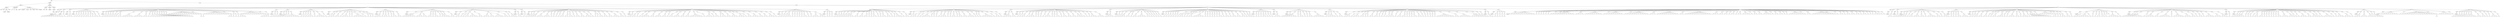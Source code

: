 digraph Tree {
	"t0" [label = "TEI"];
	"t1" [label = "teiHeader"];
	"t2" [label = "fileDesc"];
	"t3" [label = "titleStmt"];
	"t4" [label = "title"];
	"t5" [label = "title"];
	"t6" [label = "author"];
	"t7" [label = "surname"];
	"t8" [label = "forename"];
	"t9" [label = "date"];
	"t10" [label = "publicationStmt"];
	"t11" [label = "p"];
	"t12" [label = "p"];
	"t13" [label = "idno"];
	"t14" [label = "sourceDesc"];
	"t15" [label = "genre"];
	"t16" [label = "inspiration"];
	"t17" [label = "structure"];
	"t18" [label = "type"];
	"t19" [label = "periode"];
	"t20" [label = "taille"];
	"t21" [label = "permalien"];
	"t22" [label = "profileDesc"];
	"t23" [label = "creation"];
	"t24" [label = "date"];
	"t25" [label = "date"];
	"t26" [label = "langUsage"];
	"t27" [label = "language"];
	"t28" [label = "textClass"];
	"t29" [label = "keywords"];
	"t30" [label = "term"];
	"t31" [label = "text"];
	"t32" [label = "body"];
	"t33" [label = "div1"];
	"t34" [label = "head"];
	"t35" [label = "div2"];
	"t36" [label = "head"];
	"t37" [label = "listPerson"];
	"t38" [label = "sp"];
	"t39" [label = "p"];
	"t40" [label = "s"];
	"t41" [label = "s"];
	"t42" [label = "s"];
	"t43" [label = "s"];
	"t44" [label = "s"];
	"t45" [label = "s"];
	"t46" [label = "s"];
	"t47" [label = "s"];
	"t48" [label = "s"];
	"t49" [label = "s"];
	"t50" [label = "div2"];
	"t51" [label = "head"];
	"t52" [label = "listPerson"];
	"t53" [label = "sp"];
	"t54" [label = "p"];
	"t55" [label = "s"];
	"t56" [label = "div2"];
	"t57" [label = "head"];
	"t58" [label = "listPerson"];
	"t59" [label = "sp"];
	"t60" [label = "p"];
	"t61" [label = "s"];
	"t62" [label = "s"];
	"t63" [label = "s"];
	"t64" [label = "div2"];
	"t65" [label = "head"];
	"t66" [label = "listPerson"];
	"t67" [label = "sp"];
	"t68" [label = "p"];
	"t69" [label = "s"];
	"t70" [label = "sp"];
	"t71" [label = "p"];
	"t72" [label = "s"];
	"t73" [label = "sp"];
	"t74" [label = "p"];
	"t75" [label = "s"];
	"t76" [label = "sp"];
	"t77" [label = "p"];
	"t78" [label = "s"];
	"t79" [label = "sp"];
	"t80" [label = "p"];
	"t81" [label = "s"];
	"t82" [label = "sp"];
	"t83" [label = "p"];
	"t84" [label = "s"];
	"t85" [label = "s"];
	"t86" [label = "sp"];
	"t87" [label = "p"];
	"t88" [label = "s"];
	"t89" [label = "p"];
	"t90" [label = "s"];
	"t91" [label = "sp"];
	"t92" [label = "p"];
	"t93" [label = "s"];
	"t94" [label = "s"];
	"t95" [label = "sp"];
	"t96" [label = "p"];
	"t97" [label = "s"];
	"t98" [label = "div2"];
	"t99" [label = "head"];
	"t100" [label = "listPerson"];
	"t101" [label = "sp"];
	"t102" [label = "p"];
	"t103" [label = "s"];
	"t104" [label = "sp"];
	"t105" [label = "p"];
	"t106" [label = "s"];
	"t107" [label = "sp"];
	"t108" [label = "p"];
	"t109" [label = "s"];
	"t110" [label = "sp"];
	"t111" [label = "p"];
	"t112" [label = "s"];
	"t113" [label = "sp"];
	"t114" [label = "p"];
	"t115" [label = "s"];
	"t116" [label = "sp"];
	"t117" [label = "p"];
	"t118" [label = "s"];
	"t119" [label = "s"];
	"t120" [label = "p"];
	"t121" [label = "s"];
	"t122" [label = "s"];
	"t123" [label = "sp"];
	"t124" [label = "p"];
	"t125" [label = "s"];
	"t126" [label = "s"];
	"t127" [label = "s"];
	"t128" [label = "s"];
	"t129" [label = "s"];
	"t130" [label = "sp"];
	"t131" [label = "p"];
	"t132" [label = "s"];
	"t133" [label = "s"];
	"t134" [label = "s"];
	"t135" [label = "s"];
	"t136" [label = "sp"];
	"t137" [label = "p"];
	"t138" [label = "s"];
	"t139" [label = "s"];
	"t140" [label = "sp"];
	"t141" [label = "p"];
	"t142" [label = "s"];
	"t143" [label = "sp"];
	"t144" [label = "p"];
	"t145" [label = "s"];
	"t146" [label = "s"];
	"t147" [label = "s"];
	"t148" [label = "sp"];
	"t149" [label = "p"];
	"t150" [label = "s"];
	"t151" [label = "s"];
	"t152" [label = "sp"];
	"t153" [label = "p"];
	"t154" [label = "s"];
	"t155" [label = "s"];
	"t156" [label = "sp"];
	"t157" [label = "p"];
	"t158" [label = "s"];
	"t159" [label = "s"];
	"t160" [label = "s"];
	"t161" [label = "sp"];
	"t162" [label = "p"];
	"t163" [label = "s"];
	"t164" [label = "s"];
	"t165" [label = "sp"];
	"t166" [label = "p"];
	"t167" [label = "s"];
	"t168" [label = "s"];
	"t169" [label = "sp"];
	"t170" [label = "p"];
	"t171" [label = "s"];
	"t172" [label = "s"];
	"t173" [label = "s"];
	"t174" [label = "sp"];
	"t175" [label = "p"];
	"t176" [label = "s"];
	"t177" [label = "p"];
	"t178" [label = "s"];
	"t179" [label = "l"];
	"t180" [label = "l"];
	"t181" [label = "l"];
	"t182" [label = "l"];
	"t183" [label = "l"];
	"t184" [label = "l"];
	"t185" [label = "l"];
	"t186" [label = "l"];
	"t187" [label = "l"];
	"t188" [label = "l"];
	"t189" [label = "l"];
	"t190" [label = "l"];
	"t191" [label = "sp"];
	"t192" [label = "p"];
	"t193" [label = "s"];
	"t194" [label = "sp"];
	"t195" [label = "p"];
	"t196" [label = "s"];
	"t197" [label = "l"];
	"t198" [label = "l"];
	"t199" [label = "l"];
	"t200" [label = "l"];
	"t201" [label = "l"];
	"t202" [label = "l"];
	"t203" [label = "l"];
	"t204" [label = "l"];
	"t205" [label = "l"];
	"t206" [label = "l"];
	"t207" [label = "l"];
	"t208" [label = "sp"];
	"t209" [label = "p"];
	"t210" [label = "s"];
	"t211" [label = "s"];
	"t212" [label = "sp"];
	"t213" [label = "p"];
	"t214" [label = "s"];
	"t215" [label = "p"];
	"t216" [label = "s"];
	"t217" [label = "sp"];
	"t218" [label = "p"];
	"t219" [label = "s"];
	"t220" [label = "sp"];
	"t221" [label = "p"];
	"t222" [label = "s"];
	"t223" [label = "s"];
	"t224" [label = "s"];
	"t225" [label = "l"];
	"t226" [label = "l"];
	"t227" [label = "l"];
	"t228" [label = "l"];
	"t229" [label = "l"];
	"t230" [label = "l"];
	"t231" [label = "l"];
	"t232" [label = "l"];
	"t233" [label = "l"];
	"t234" [label = "l"];
	"t235" [label = "sp"];
	"t236" [label = "p"];
	"t237" [label = "s"];
	"t238" [label = "sp"];
	"t239" [label = "p"];
	"t240" [label = "s"];
	"t241" [label = "s"];
	"t242" [label = "s"];
	"t243" [label = "div2"];
	"t244" [label = "head"];
	"t245" [label = "listPerson"];
	"t246" [label = "sp"];
	"t247" [label = "p"];
	"t248" [label = "s"];
	"t249" [label = "sp"];
	"t250" [label = "p"];
	"t251" [label = "s"];
	"t252" [label = "div2"];
	"t253" [label = "head"];
	"t254" [label = "listPerson"];
	"t255" [label = "sp"];
	"t256" [label = "p"];
	"t257" [label = "s"];
	"t258" [label = "sp"];
	"t259" [label = "p"];
	"t260" [label = "s"];
	"t261" [label = "s"];
	"t262" [label = "s"];
	"t263" [label = "sp"];
	"t264" [label = "p"];
	"t265" [label = "s"];
	"t266" [label = "sp"];
	"t267" [label = "p"];
	"t268" [label = "s"];
	"t269" [label = "s"];
	"t270" [label = "s"];
	"t271" [label = "s"];
	"t272" [label = "s"];
	"t273" [label = "s"];
	"t274" [label = "div2"];
	"t275" [label = "head"];
	"t276" [label = "listPerson"];
	"t277" [label = "sp"];
	"t278" [label = "p"];
	"t279" [label = "s"];
	"t280" [label = "sp"];
	"t281" [label = "p"];
	"t282" [label = "s"];
	"t283" [label = "sp"];
	"t284" [label = "p"];
	"t285" [label = "s"];
	"t286" [label = "sp"];
	"t287" [label = "p"];
	"t288" [label = "s"];
	"t289" [label = "s"];
	"t290" [label = "s"];
	"t291" [label = "sp"];
	"t292" [label = "p"];
	"t293" [label = "s"];
	"t294" [label = "sp"];
	"t295" [label = "p"];
	"t296" [label = "s"];
	"t297" [label = "s"];
	"t298" [label = "s"];
	"t299" [label = "s"];
	"t300" [label = "sp"];
	"t301" [label = "p"];
	"t302" [label = "s"];
	"t303" [label = "div2"];
	"t304" [label = "head"];
	"t305" [label = "listPerson"];
	"t306" [label = "sp"];
	"t307" [label = "p"];
	"t308" [label = "s"];
	"t309" [label = "sp"];
	"t310" [label = "p"];
	"t311" [label = "s"];
	"t312" [label = "s"];
	"t313" [label = "sp"];
	"t314" [label = "p"];
	"t315" [label = "s"];
	"t316" [label = "s"];
	"t317" [label = "sp"];
	"t318" [label = "p"];
	"t319" [label = "s"];
	"t320" [label = "sp"];
	"t321" [label = "p"];
	"t322" [label = "s"];
	"t323" [label = "s"];
	"t324" [label = "s"];
	"t325" [label = "sp"];
	"t326" [label = "p"];
	"t327" [label = "s"];
	"t328" [label = "sp"];
	"t329" [label = "p"];
	"t330" [label = "s"];
	"t331" [label = "p"];
	"t332" [label = "s"];
	"t333" [label = "s"];
	"t334" [label = "s"];
	"t335" [label = "s"];
	"t336" [label = "s"];
	"t337" [label = "sp"];
	"t338" [label = "p"];
	"t339" [label = "s"];
	"t340" [label = "sp"];
	"t341" [label = "p"];
	"t342" [label = "s"];
	"t343" [label = "sp"];
	"t344" [label = "p"];
	"t345" [label = "s"];
	"t346" [label = "sp"];
	"t347" [label = "p"];
	"t348" [label = "s"];
	"t349" [label = "div2"];
	"t350" [label = "head"];
	"t351" [label = "listPerson"];
	"t352" [label = "sp"];
	"t353" [label = "p"];
	"t354" [label = "s"];
	"t355" [label = "s"];
	"t356" [label = "s"];
	"t357" [label = "sp"];
	"t358" [label = "p"];
	"t359" [label = "s"];
	"t360" [label = "sp"];
	"t361" [label = "p"];
	"t362" [label = "s"];
	"t363" [label = "s"];
	"t364" [label = "sp"];
	"t365" [label = "p"];
	"t366" [label = "s"];
	"t367" [label = "sp"];
	"t368" [label = "p"];
	"t369" [label = "s"];
	"t370" [label = "sp"];
	"t371" [label = "p"];
	"t372" [label = "s"];
	"t373" [label = "s"];
	"t374" [label = "sp"];
	"t375" [label = "p"];
	"t376" [label = "s"];
	"t377" [label = "s"];
	"t378" [label = "div2"];
	"t379" [label = "head"];
	"t380" [label = "listPerson"];
	"t381" [label = "sp"];
	"t382" [label = "p"];
	"t383" [label = "s"];
	"t384" [label = "sp"];
	"t385" [label = "p"];
	"t386" [label = "s"];
	"t387" [label = "s"];
	"t388" [label = "s"];
	"t389" [label = "s"];
	"t390" [label = "s"];
	"t391" [label = "p"];
	"t392" [label = "s"];
	"t393" [label = "s"];
	"t394" [label = "s"];
	"t395" [label = "p"];
	"t396" [label = "s"];
	"t397" [label = "s"];
	"t398" [label = "sp"];
	"t399" [label = "p"];
	"t400" [label = "s"];
	"t401" [label = "s"];
	"t402" [label = "sp"];
	"t403" [label = "p"];
	"t404" [label = "s"];
	"t405" [label = "sp"];
	"t406" [label = "p"];
	"t407" [label = "s"];
	"t408" [label = "s"];
	"t409" [label = "sp"];
	"t410" [label = "p"];
	"t411" [label = "s"];
	"t412" [label = "sp"];
	"t413" [label = "p"];
	"t414" [label = "s"];
	"t415" [label = "s"];
	"t416" [label = "s"];
	"t417" [label = "sp"];
	"t418" [label = "p"];
	"t419" [label = "s"];
	"t420" [label = "sp"];
	"t421" [label = "p"];
	"t422" [label = "s"];
	"t423" [label = "s"];
	"t424" [label = "div2"];
	"t425" [label = "head"];
	"t426" [label = "listPerson"];
	"t427" [label = "sp"];
	"t428" [label = "p"];
	"t429" [label = "s"];
	"t430" [label = "s"];
	"t431" [label = "sp"];
	"t432" [label = "p"];
	"t433" [label = "s"];
	"t434" [label = "sp"];
	"t435" [label = "p"];
	"t436" [label = "s"];
	"t437" [label = "p"];
	"t438" [label = "s"];
	"t439" [label = "s"];
	"t440" [label = "p"];
	"t441" [label = "s"];
	"t442" [label = "s"];
	"t443" [label = "s"];
	"t444" [label = "s"];
	"t445" [label = "sp"];
	"t446" [label = "p"];
	"t447" [label = "s"];
	"t448" [label = "s"];
	"t449" [label = "sp"];
	"t450" [label = "p"];
	"t451" [label = "s"];
	"t452" [label = "s"];
	"t453" [label = "s"];
	"t454" [label = "p"];
	"t455" [label = "s"];
	"t456" [label = "s"];
	"t457" [label = "p"];
	"t458" [label = "s"];
	"t459" [label = "s"];
	"t460" [label = "s"];
	"t461" [label = "s"];
	"t462" [label = "sp"];
	"t463" [label = "p"];
	"t464" [label = "s"];
	"t465" [label = "s"];
	"t466" [label = "sp"];
	"t467" [label = "p"];
	"t468" [label = "s"];
	"t469" [label = "sp"];
	"t470" [label = "p"];
	"t471" [label = "s"];
	"t472" [label = "s"];
	"t473" [label = "s"];
	"t474" [label = "div2"];
	"t475" [label = "head"];
	"t476" [label = "listPerson"];
	"t477" [label = "sp"];
	"t478" [label = "p"];
	"t479" [label = "s"];
	"t480" [label = "s"];
	"t481" [label = "div2"];
	"t482" [label = "head"];
	"t483" [label = "listPerson"];
	"t484" [label = "sp"];
	"t485" [label = "p"];
	"t486" [label = "s"];
	"t487" [label = "div2"];
	"t488" [label = "head"];
	"t489" [label = "listPerson"];
	"t490" [label = "sp"];
	"t491" [label = "p"];
	"t492" [label = "s"];
	"t493" [label = "sp"];
	"t494" [label = "p"];
	"t495" [label = "s"];
	"t496" [label = "sp"];
	"t497" [label = "p"];
	"t498" [label = "s"];
	"t499" [label = "s"];
	"t500" [label = "s"];
	"t501" [label = "sp"];
	"t502" [label = "p"];
	"t503" [label = "s"];
	"t504" [label = "s"];
	"t505" [label = "s"];
	"t506" [label = "sp"];
	"t507" [label = "p"];
	"t508" [label = "s"];
	"t509" [label = "s"];
	"t510" [label = "s"];
	"t511" [label = "sp"];
	"t512" [label = "p"];
	"t513" [label = "s"];
	"t514" [label = "sp"];
	"t515" [label = "p"];
	"t516" [label = "s"];
	"t517" [label = "sp"];
	"t518" [label = "p"];
	"t519" [label = "s"];
	"t520" [label = "sp"];
	"t521" [label = "p"];
	"t522" [label = "s"];
	"t523" [label = "sp"];
	"t524" [label = "p"];
	"t525" [label = "s"];
	"t526" [label = "s"];
	"t527" [label = "sp"];
	"t528" [label = "p"];
	"t529" [label = "s"];
	"t530" [label = "s"];
	"t531" [label = "sp"];
	"t532" [label = "p"];
	"t533" [label = "s"];
	"t534" [label = "s"];
	"t535" [label = "sp"];
	"t536" [label = "p"];
	"t537" [label = "s"];
	"t538" [label = "sp"];
	"t539" [label = "p"];
	"t540" [label = "s"];
	"t541" [label = "s"];
	"t542" [label = "sp"];
	"t543" [label = "p"];
	"t544" [label = "s"];
	"t545" [label = "s"];
	"t546" [label = "sp"];
	"t547" [label = "p"];
	"t548" [label = "s"];
	"t549" [label = "s"];
	"t550" [label = "s"];
	"t551" [label = "sp"];
	"t552" [label = "p"];
	"t553" [label = "s"];
	"t554" [label = "sp"];
	"t555" [label = "p"];
	"t556" [label = "s"];
	"t557" [label = "p"];
	"t558" [label = "s"];
	"t559" [label = "sp"];
	"t560" [label = "p"];
	"t561" [label = "s"];
	"t562" [label = "s"];
	"t563" [label = "sp"];
	"t564" [label = "p"];
	"t565" [label = "s"];
	"t566" [label = "s"];
	"t567" [label = "sp"];
	"t568" [label = "p"];
	"t569" [label = "s"];
	"t570" [label = "s"];
	"t571" [label = "sp"];
	"t572" [label = "p"];
	"t573" [label = "s"];
	"t574" [label = "s"];
	"t575" [label = "s"];
	"t576" [label = "sp"];
	"t577" [label = "p"];
	"t578" [label = "s"];
	"t579" [label = "s"];
	"t580" [label = "sp"];
	"t581" [label = "p"];
	"t582" [label = "s"];
	"t583" [label = "div2"];
	"t584" [label = "head"];
	"t585" [label = "listPerson"];
	"t586" [label = "sp"];
	"t587" [label = "p"];
	"t588" [label = "s"];
	"t589" [label = "s"];
	"t590" [label = "sp"];
	"t591" [label = "p"];
	"t592" [label = "s"];
	"t593" [label = "s"];
	"t594" [label = "sp"];
	"t595" [label = "p"];
	"t596" [label = "s"];
	"t597" [label = "sp"];
	"t598" [label = "p"];
	"t599" [label = "s"];
	"t600" [label = "sp"];
	"t601" [label = "p"];
	"t602" [label = "s"];
	"t603" [label = "s"];
	"t604" [label = "s"];
	"t605" [label = "s"];
	"t606" [label = "sp"];
	"t607" [label = "p"];
	"t608" [label = "s"];
	"t609" [label = "s"];
	"t610" [label = "sp"];
	"t611" [label = "p"];
	"t612" [label = "s"];
	"t613" [label = "s"];
	"t614" [label = "s"];
	"t615" [label = "sp"];
	"t616" [label = "p"];
	"t617" [label = "s"];
	"t618" [label = "s"];
	"t619" [label = "sp"];
	"t620" [label = "p"];
	"t621" [label = "s"];
	"t622" [label = "sp"];
	"t623" [label = "p"];
	"t624" [label = "s"];
	"t625" [label = "s"];
	"t626" [label = "sp"];
	"t627" [label = "p"];
	"t628" [label = "s"];
	"t629" [label = "s"];
	"t630" [label = "s"];
	"t631" [label = "sp"];
	"t632" [label = "p"];
	"t633" [label = "s"];
	"t634" [label = "s"];
	"t635" [label = "sp"];
	"t636" [label = "p"];
	"t637" [label = "s"];
	"t638" [label = "s"];
	"t639" [label = "sp"];
	"t640" [label = "p"];
	"t641" [label = "s"];
	"t642" [label = "s"];
	"t643" [label = "s"];
	"t644" [label = "s"];
	"t645" [label = "s"];
	"t646" [label = "s"];
	"t647" [label = "sp"];
	"t648" [label = "p"];
	"t649" [label = "s"];
	"t650" [label = "sp"];
	"t651" [label = "p"];
	"t652" [label = "s"];
	"t653" [label = "s"];
	"t654" [label = "s"];
	"t655" [label = "p"];
	"t656" [label = "s"];
	"t657" [label = "sp"];
	"t658" [label = "p"];
	"t659" [label = "s"];
	"t660" [label = "s"];
	"t661" [label = "sp"];
	"t662" [label = "p"];
	"t663" [label = "s"];
	"t664" [label = "p"];
	"t665" [label = "s"];
	"t666" [label = "s"];
	"t667" [label = "sp"];
	"t668" [label = "p"];
	"t669" [label = "s"];
	"t670" [label = "s"];
	"t671" [label = "sp"];
	"t672" [label = "p"];
	"t673" [label = "s"];
	"t674" [label = "s"];
	"t675" [label = "s"];
	"t676" [label = "sp"];
	"t677" [label = "p"];
	"t678" [label = "s"];
	"t679" [label = "s"];
	"t680" [label = "s"];
	"t681" [label = "sp"];
	"t682" [label = "p"];
	"t683" [label = "s"];
	"t684" [label = "sp"];
	"t685" [label = "p"];
	"t686" [label = "s"];
	"t687" [label = "s"];
	"t688" [label = "sp"];
	"t689" [label = "p"];
	"t690" [label = "s"];
	"t691" [label = "s"];
	"t692" [label = "s"];
	"t693" [label = "sp"];
	"t694" [label = "p"];
	"t695" [label = "s"];
	"t696" [label = "s"];
	"t697" [label = "sp"];
	"t698" [label = "p"];
	"t699" [label = "s"];
	"t700" [label = "s"];
	"t701" [label = "sp"];
	"t702" [label = "p"];
	"t703" [label = "s"];
	"t704" [label = "s"];
	"t705" [label = "s"];
	"t706" [label = "sp"];
	"t707" [label = "p"];
	"t708" [label = "s"];
	"t709" [label = "div2"];
	"t710" [label = "head"];
	"t711" [label = "listPerson"];
	"t712" [label = "sp"];
	"t713" [label = "p"];
	"t714" [label = "s"];
	"t715" [label = "sp"];
	"t716" [label = "p"];
	"t717" [label = "s"];
	"t718" [label = "sp"];
	"t719" [label = "p"];
	"t720" [label = "s"];
	"t721" [label = "p"];
	"t722" [label = "s"];
	"t723" [label = "s"];
	"t724" [label = "s"];
	"t725" [label = "sp"];
	"t726" [label = "p"];
	"t727" [label = "s"];
	"t728" [label = "sp"];
	"t729" [label = "p"];
	"t730" [label = "s"];
	"t731" [label = "sp"];
	"t732" [label = "p"];
	"t733" [label = "s"];
	"t734" [label = "sp"];
	"t735" [label = "p"];
	"t736" [label = "s"];
	"t737" [label = "sp"];
	"t738" [label = "p"];
	"t739" [label = "s"];
	"t740" [label = "sp"];
	"t741" [label = "p"];
	"t742" [label = "s"];
	"t743" [label = "s"];
	"t744" [label = "sp"];
	"t745" [label = "p"];
	"t746" [label = "s"];
	"t747" [label = "sp"];
	"t748" [label = "p"];
	"t749" [label = "s"];
	"t750" [label = "sp"];
	"t751" [label = "p"];
	"t752" [label = "s"];
	"t753" [label = "s"];
	"t754" [label = "s"];
	"t755" [label = "p"];
	"t756" [label = "s"];
	"t757" [label = "s"];
	"t758" [label = "s"];
	"t759" [label = "div2"];
	"t760" [label = "head"];
	"t761" [label = "listPerson"];
	"t762" [label = "sp"];
	"t763" [label = "p"];
	"t764" [label = "s"];
	"t765" [label = "sp"];
	"t766" [label = "p"];
	"t767" [label = "s"];
	"t768" [label = "sp"];
	"t769" [label = "p"];
	"t770" [label = "s"];
	"t771" [label = "div1"];
	"t772" [label = "head"];
	"t773" [label = "div2"];
	"t774" [label = "head"];
	"t775" [label = "listPerson"];
	"t776" [label = "sp"];
	"t777" [label = "p"];
	"t778" [label = "s"];
	"t779" [label = "sp"];
	"t780" [label = "p"];
	"t781" [label = "s"];
	"t782" [label = "sp"];
	"t783" [label = "p"];
	"t784" [label = "s"];
	"t785" [label = "sp"];
	"t786" [label = "p"];
	"t787" [label = "s"];
	"t788" [label = "sp"];
	"t789" [label = "p"];
	"t790" [label = "s"];
	"t791" [label = "sp"];
	"t792" [label = "p"];
	"t793" [label = "s"];
	"t794" [label = "s"];
	"t795" [label = "s"];
	"t796" [label = "s"];
	"t797" [label = "sp"];
	"t798" [label = "p"];
	"t799" [label = "s"];
	"t800" [label = "s"];
	"t801" [label = "sp"];
	"t802" [label = "p"];
	"t803" [label = "s"];
	"t804" [label = "s"];
	"t805" [label = "sp"];
	"t806" [label = "p"];
	"t807" [label = "s"];
	"t808" [label = "s"];
	"t809" [label = "sp"];
	"t810" [label = "p"];
	"t811" [label = "s"];
	"t812" [label = "sp"];
	"t813" [label = "p"];
	"t814" [label = "s"];
	"t815" [label = "sp"];
	"t816" [label = "p"];
	"t817" [label = "s"];
	"t818" [label = "s"];
	"t819" [label = "sp"];
	"t820" [label = "p"];
	"t821" [label = "s"];
	"t822" [label = "sp"];
	"t823" [label = "p"];
	"t824" [label = "s"];
	"t825" [label = "sp"];
	"t826" [label = "p"];
	"t827" [label = "s"];
	"t828" [label = "s"];
	"t829" [label = "sp"];
	"t830" [label = "p"];
	"t831" [label = "s"];
	"t832" [label = "s"];
	"t833" [label = "sp"];
	"t834" [label = "p"];
	"t835" [label = "s"];
	"t836" [label = "sp"];
	"t837" [label = "p"];
	"t838" [label = "s"];
	"t839" [label = "sp"];
	"t840" [label = "p"];
	"t841" [label = "s"];
	"t842" [label = "s"];
	"t843" [label = "s"];
	"t844" [label = "sp"];
	"t845" [label = "p"];
	"t846" [label = "s"];
	"t847" [label = "sp"];
	"t848" [label = "p"];
	"t849" [label = "s"];
	"t850" [label = "s"];
	"t851" [label = "div2"];
	"t852" [label = "head"];
	"t853" [label = "listPerson"];
	"t854" [label = "sp"];
	"t855" [label = "p"];
	"t856" [label = "s"];
	"t857" [label = "sp"];
	"t858" [label = "p"];
	"t859" [label = "s"];
	"t860" [label = "s"];
	"t861" [label = "sp"];
	"t862" [label = "p"];
	"t863" [label = "s"];
	"t864" [label = "sp"];
	"t865" [label = "p"];
	"t866" [label = "s"];
	"t867" [label = "sp"];
	"t868" [label = "p"];
	"t869" [label = "s"];
	"t870" [label = "s"];
	"t871" [label = "s"];
	"t872" [label = "s"];
	"t873" [label = "sp"];
	"t874" [label = "p"];
	"t875" [label = "s"];
	"t876" [label = "p"];
	"t877" [label = "s"];
	"t878" [label = "sp"];
	"t879" [label = "p"];
	"t880" [label = "s"];
	"t881" [label = "sp"];
	"t882" [label = "p"];
	"t883" [label = "s"];
	"t884" [label = "sp"];
	"t885" [label = "p"];
	"t886" [label = "s"];
	"t887" [label = "s"];
	"t888" [label = "s"];
	"t889" [label = "sp"];
	"t890" [label = "p"];
	"t891" [label = "s"];
	"t892" [label = "sp"];
	"t893" [label = "p"];
	"t894" [label = "s"];
	"t895" [label = "sp"];
	"t896" [label = "p"];
	"t897" [label = "s"];
	"t898" [label = "s"];
	"t899" [label = "sp"];
	"t900" [label = "p"];
	"t901" [label = "s"];
	"t902" [label = "sp"];
	"t903" [label = "p"];
	"t904" [label = "s"];
	"t905" [label = "s"];
	"t906" [label = "sp"];
	"t907" [label = "p"];
	"t908" [label = "s"];
	"t909" [label = "s"];
	"t910" [label = "sp"];
	"t911" [label = "p"];
	"t912" [label = "s"];
	"t913" [label = "s"];
	"t914" [label = "s"];
	"t915" [label = "sp"];
	"t916" [label = "p"];
	"t917" [label = "s"];
	"t918" [label = "sp"];
	"t919" [label = "p"];
	"t920" [label = "s"];
	"t921" [label = "sp"];
	"t922" [label = "p"];
	"t923" [label = "s"];
	"t924" [label = "sp"];
	"t925" [label = "p"];
	"t926" [label = "s"];
	"t927" [label = "s"];
	"t928" [label = "s"];
	"t929" [label = "s"];
	"t930" [label = "s"];
	"t931" [label = "sp"];
	"t932" [label = "p"];
	"t933" [label = "s"];
	"t934" [label = "sp"];
	"t935" [label = "p"];
	"t936" [label = "s"];
	"t937" [label = "s"];
	"t938" [label = "sp"];
	"t939" [label = "p"];
	"t940" [label = "s"];
	"t941" [label = "div2"];
	"t942" [label = "head"];
	"t943" [label = "listPerson"];
	"t944" [label = "sp"];
	"t945" [label = "p"];
	"t946" [label = "s"];
	"t947" [label = "s"];
	"t948" [label = "s"];
	"t949" [label = "s"];
	"t950" [label = "sp"];
	"t951" [label = "p"];
	"t952" [label = "s"];
	"t953" [label = "s"];
	"t954" [label = "div2"];
	"t955" [label = "head"];
	"t956" [label = "listPerson"];
	"t957" [label = "sp"];
	"t958" [label = "p"];
	"t959" [label = "s"];
	"t960" [label = "sp"];
	"t961" [label = "p"];
	"t962" [label = "s"];
	"t963" [label = "sp"];
	"t964" [label = "p"];
	"t965" [label = "s"];
	"t966" [label = "s"];
	"t967" [label = "sp"];
	"t968" [label = "p"];
	"t969" [label = "s"];
	"t970" [label = "sp"];
	"t971" [label = "p"];
	"t972" [label = "s"];
	"t973" [label = "s"];
	"t974" [label = "s"];
	"t975" [label = "sp"];
	"t976" [label = "p"];
	"t977" [label = "s"];
	"t978" [label = "sp"];
	"t979" [label = "p"];
	"t980" [label = "s"];
	"t981" [label = "sp"];
	"t982" [label = "p"];
	"t983" [label = "s"];
	"t984" [label = "sp"];
	"t985" [label = "p"];
	"t986" [label = "s"];
	"t987" [label = "sp"];
	"t988" [label = "p"];
	"t989" [label = "s"];
	"t990" [label = "s"];
	"t991" [label = "s"];
	"t992" [label = "sp"];
	"t993" [label = "p"];
	"t994" [label = "s"];
	"t995" [label = "sp"];
	"t996" [label = "p"];
	"t997" [label = "s"];
	"t998" [label = "sp"];
	"t999" [label = "p"];
	"t1000" [label = "s"];
	"t1001" [label = "s"];
	"t1002" [label = "sp"];
	"t1003" [label = "p"];
	"t1004" [label = "s"];
	"t1005" [label = "sp"];
	"t1006" [label = "p"];
	"t1007" [label = "s"];
	"t1008" [label = "s"];
	"t1009" [label = "sp"];
	"t1010" [label = "p"];
	"t1011" [label = "s"];
	"t1012" [label = "s"];
	"t1013" [label = "sp"];
	"t1014" [label = "p"];
	"t1015" [label = "s"];
	"t1016" [label = "s"];
	"t1017" [label = "sp"];
	"t1018" [label = "p"];
	"t1019" [label = "s"];
	"t1020" [label = "s"];
	"t1021" [label = "s"];
	"t1022" [label = "sp"];
	"t1023" [label = "p"];
	"t1024" [label = "s"];
	"t1025" [label = "sp"];
	"t1026" [label = "p"];
	"t1027" [label = "s"];
	"t1028" [label = "sp"];
	"t1029" [label = "p"];
	"t1030" [label = "s"];
	"t1031" [label = "sp"];
	"t1032" [label = "p"];
	"t1033" [label = "s"];
	"t1034" [label = "s"];
	"t1035" [label = "s"];
	"t1036" [label = "sp"];
	"t1037" [label = "p"];
	"t1038" [label = "s"];
	"t1039" [label = "s"];
	"t1040" [label = "s"];
	"t1041" [label = "div2"];
	"t1042" [label = "head"];
	"t1043" [label = "listPerson"];
	"t1044" [label = "sp"];
	"t1045" [label = "p"];
	"t1046" [label = "s"];
	"t1047" [label = "s"];
	"t1048" [label = "s"];
	"t1049" [label = "s"];
	"t1050" [label = "div2"];
	"t1051" [label = "head"];
	"t1052" [label = "listPerson"];
	"t1053" [label = "sp"];
	"t1054" [label = "p"];
	"t1055" [label = "s"];
	"t1056" [label = "sp"];
	"t1057" [label = "p"];
	"t1058" [label = "s"];
	"t1059" [label = "sp"];
	"t1060" [label = "p"];
	"t1061" [label = "s"];
	"t1062" [label = "s"];
	"t1063" [label = "s"];
	"t1064" [label = "sp"];
	"t1065" [label = "p"];
	"t1066" [label = "s"];
	"t1067" [label = "s"];
	"t1068" [label = "sp"];
	"t1069" [label = "p"];
	"t1070" [label = "s"];
	"t1071" [label = "sp"];
	"t1072" [label = "p"];
	"t1073" [label = "s"];
	"t1074" [label = "s"];
	"t1075" [label = "sp"];
	"t1076" [label = "p"];
	"t1077" [label = "s"];
	"t1078" [label = "s"];
	"t1079" [label = "s"];
	"t1080" [label = "s"];
	"t1081" [label = "sp"];
	"t1082" [label = "p"];
	"t1083" [label = "s"];
	"t1084" [label = "s"];
	"t1085" [label = "sp"];
	"t1086" [label = "p"];
	"t1087" [label = "s"];
	"t1088" [label = "sp"];
	"t1089" [label = "p"];
	"t1090" [label = "s"];
	"t1091" [label = "sp"];
	"t1092" [label = "p"];
	"t1093" [label = "s"];
	"t1094" [label = "sp"];
	"t1095" [label = "p"];
	"t1096" [label = "s"];
	"t1097" [label = "sp"];
	"t1098" [label = "p"];
	"t1099" [label = "s"];
	"t1100" [label = "div2"];
	"t1101" [label = "head"];
	"t1102" [label = "listPerson"];
	"t1103" [label = "sp"];
	"t1104" [label = "p"];
	"t1105" [label = "s"];
	"t1106" [label = "sp"];
	"t1107" [label = "p"];
	"t1108" [label = "s"];
	"t1109" [label = "sp"];
	"t1110" [label = "p"];
	"t1111" [label = "s"];
	"t1112" [label = "sp"];
	"t1113" [label = "p"];
	"t1114" [label = "s"];
	"t1115" [label = "sp"];
	"t1116" [label = "p"];
	"t1117" [label = "s"];
	"t1118" [label = "sp"];
	"t1119" [label = "p"];
	"t1120" [label = "s"];
	"t1121" [label = "sp"];
	"t1122" [label = "p"];
	"t1123" [label = "s"];
	"t1124" [label = "sp"];
	"t1125" [label = "p"];
	"t1126" [label = "s"];
	"t1127" [label = "s"];
	"t1128" [label = "sp"];
	"t1129" [label = "p"];
	"t1130" [label = "s"];
	"t1131" [label = "sp"];
	"t1132" [label = "p"];
	"t1133" [label = "s"];
	"t1134" [label = "sp"];
	"t1135" [label = "p"];
	"t1136" [label = "s"];
	"t1137" [label = "s"];
	"t1138" [label = "sp"];
	"t1139" [label = "p"];
	"t1140" [label = "s"];
	"t1141" [label = "s"];
	"t1142" [label = "s"];
	"t1143" [label = "s"];
	"t1144" [label = "s"];
	"t1145" [label = "sp"];
	"t1146" [label = "p"];
	"t1147" [label = "s"];
	"t1148" [label = "sp"];
	"t1149" [label = "p"];
	"t1150" [label = "s"];
	"t1151" [label = "sp"];
	"t1152" [label = "p"];
	"t1153" [label = "s"];
	"t1154" [label = "sp"];
	"t1155" [label = "p"];
	"t1156" [label = "s"];
	"t1157" [label = "sp"];
	"t1158" [label = "p"];
	"t1159" [label = "s"];
	"t1160" [label = "sp"];
	"t1161" [label = "p"];
	"t1162" [label = "s"];
	"t1163" [label = "sp"];
	"t1164" [label = "p"];
	"t1165" [label = "s"];
	"t1166" [label = "s"];
	"t1167" [label = "sp"];
	"t1168" [label = "p"];
	"t1169" [label = "s"];
	"t1170" [label = "sp"];
	"t1171" [label = "p"];
	"t1172" [label = "s"];
	"t1173" [label = "s"];
	"t1174" [label = "sp"];
	"t1175" [label = "p"];
	"t1176" [label = "s"];
	"t1177" [label = "sp"];
	"t1178" [label = "p"];
	"t1179" [label = "s"];
	"t1180" [label = "s"];
	"t1181" [label = "sp"];
	"t1182" [label = "p"];
	"t1183" [label = "s"];
	"t1184" [label = "s"];
	"t1185" [label = "sp"];
	"t1186" [label = "p"];
	"t1187" [label = "s"];
	"t1188" [label = "s"];
	"t1189" [label = "sp"];
	"t1190" [label = "p"];
	"t1191" [label = "s"];
	"t1192" [label = "sp"];
	"t1193" [label = "p"];
	"t1194" [label = "s"];
	"t1195" [label = "s"];
	"t1196" [label = "sp"];
	"t1197" [label = "p"];
	"t1198" [label = "s"];
	"t1199" [label = "div2"];
	"t1200" [label = "head"];
	"t1201" [label = "listPerson"];
	"t1202" [label = "sp"];
	"t1203" [label = "p"];
	"t1204" [label = "s"];
	"t1205" [label = "sp"];
	"t1206" [label = "p"];
	"t1207" [label = "s"];
	"t1208" [label = "sp"];
	"t1209" [label = "p"];
	"t1210" [label = "s"];
	"t1211" [label = "sp"];
	"t1212" [label = "p"];
	"t1213" [label = "s"];
	"t1214" [label = "s"];
	"t1215" [label = "sp"];
	"t1216" [label = "p"];
	"t1217" [label = "s"];
	"t1218" [label = "sp"];
	"t1219" [label = "p"];
	"t1220" [label = "s"];
	"t1221" [label = "sp"];
	"t1222" [label = "p"];
	"t1223" [label = "s"];
	"t1224" [label = "div2"];
	"t1225" [label = "head"];
	"t1226" [label = "listPerson"];
	"t1227" [label = "sp"];
	"t1228" [label = "p"];
	"t1229" [label = "s"];
	"t1230" [label = "s"];
	"t1231" [label = "s"];
	"t1232" [label = "div2"];
	"t1233" [label = "head"];
	"t1234" [label = "listPerson"];
	"t1235" [label = "sp"];
	"t1236" [label = "p"];
	"t1237" [label = "s"];
	"t1238" [label = "sp"];
	"t1239" [label = "p"];
	"t1240" [label = "s"];
	"t1241" [label = "s"];
	"t1242" [label = "s"];
	"t1243" [label = "s"];
	"t1244" [label = "s"];
	"t1245" [label = "s"];
	"t1246" [label = "sp"];
	"t1247" [label = "p"];
	"t1248" [label = "s"];
	"t1249" [label = "sp"];
	"t1250" [label = "p"];
	"t1251" [label = "s"];
	"t1252" [label = "s"];
	"t1253" [label = "sp"];
	"t1254" [label = "p"];
	"t1255" [label = "s"];
	"t1256" [label = "sp"];
	"t1257" [label = "p"];
	"t1258" [label = "s"];
	"t1259" [label = "sp"];
	"t1260" [label = "p"];
	"t1261" [label = "s"];
	"t1262" [label = "s"];
	"t1263" [label = "sp"];
	"t1264" [label = "p"];
	"t1265" [label = "s"];
	"t1266" [label = "s"];
	"t1267" [label = "s"];
	"t1268" [label = "s"];
	"t1269" [label = "s"];
	"t1270" [label = "div2"];
	"t1271" [label = "head"];
	"t1272" [label = "listPerson"];
	"t1273" [label = "sp"];
	"t1274" [label = "p"];
	"t1275" [label = "s"];
	"t1276" [label = "sp"];
	"t1277" [label = "p"];
	"t1278" [label = "s"];
	"t1279" [label = "s"];
	"t1280" [label = "s"];
	"t1281" [label = "s"];
	"t1282" [label = "sp"];
	"t1283" [label = "p"];
	"t1284" [label = "s"];
	"t1285" [label = "sp"];
	"t1286" [label = "p"];
	"t1287" [label = "s"];
	"t1288" [label = "s"];
	"t1289" [label = "div2"];
	"t1290" [label = "head"];
	"t1291" [label = "listPerson"];
	"t1292" [label = "sp"];
	"t1293" [label = "p"];
	"t1294" [label = "s"];
	"t1295" [label = "s"];
	"t1296" [label = "s"];
	"t1297" [label = "sp"];
	"t1298" [label = "p"];
	"t1299" [label = "s"];
	"t1300" [label = "sp"];
	"t1301" [label = "p"];
	"t1302" [label = "s"];
	"t1303" [label = "s"];
	"t1304" [label = "s"];
	"t1305" [label = "sp"];
	"t1306" [label = "p"];
	"t1307" [label = "s"];
	"t1308" [label = "s"];
	"t1309" [label = "sp"];
	"t1310" [label = "p"];
	"t1311" [label = "s"];
	"t1312" [label = "p"];
	"t1313" [label = "s"];
	"t1314" [label = "sp"];
	"t1315" [label = "p"];
	"t1316" [label = "s"];
	"t1317" [label = "s"];
	"t1318" [label = "sp"];
	"t1319" [label = "p"];
	"t1320" [label = "s"];
	"t1321" [label = "s"];
	"t1322" [label = "sp"];
	"t1323" [label = "p"];
	"t1324" [label = "s"];
	"t1325" [label = "sp"];
	"t1326" [label = "p"];
	"t1327" [label = "s"];
	"t1328" [label = "sp"];
	"t1329" [label = "p"];
	"t1330" [label = "s"];
	"t1331" [label = "sp"];
	"t1332" [label = "p"];
	"t1333" [label = "s"];
	"t1334" [label = "sp"];
	"t1335" [label = "p"];
	"t1336" [label = "s"];
	"t1337" [label = "s"];
	"t1338" [label = "s"];
	"t1339" [label = "sp"];
	"t1340" [label = "p"];
	"t1341" [label = "s"];
	"t1342" [label = "sp"];
	"t1343" [label = "p"];
	"t1344" [label = "s"];
	"t1345" [label = "s"];
	"t1346" [label = "sp"];
	"t1347" [label = "p"];
	"t1348" [label = "s"];
	"t1349" [label = "s"];
	"t1350" [label = "sp"];
	"t1351" [label = "p"];
	"t1352" [label = "s"];
	"t1353" [label = "sp"];
	"t1354" [label = "p"];
	"t1355" [label = "s"];
	"t1356" [label = "sp"];
	"t1357" [label = "p"];
	"t1358" [label = "s"];
	"t1359" [label = "sp"];
	"t1360" [label = "p"];
	"t1361" [label = "s"];
	"t1362" [label = "s"];
	"t1363" [label = "sp"];
	"t1364" [label = "p"];
	"t1365" [label = "s"];
	"t1366" [label = "s"];
	"t1367" [label = "sp"];
	"t1368" [label = "p"];
	"t1369" [label = "s"];
	"t1370" [label = "sp"];
	"t1371" [label = "p"];
	"t1372" [label = "s"];
	"t1373" [label = "sp"];
	"t1374" [label = "p"];
	"t1375" [label = "s"];
	"t1376" [label = "sp"];
	"t1377" [label = "p"];
	"t1378" [label = "s"];
	"t1379" [label = "sp"];
	"t1380" [label = "p"];
	"t1381" [label = "s"];
	"t1382" [label = "sp"];
	"t1383" [label = "p"];
	"t1384" [label = "s"];
	"t1385" [label = "sp"];
	"t1386" [label = "p"];
	"t1387" [label = "s"];
	"t1388" [label = "s"];
	"t1389" [label = "s"];
	"t1390" [label = "s"];
	"t1391" [label = "s"];
	"t1392" [label = "s"];
	"t1393" [label = "s"];
	"t1394" [label = "s"];
	"t1395" [label = "sp"];
	"t1396" [label = "p"];
	"t1397" [label = "s"];
	"t1398" [label = "s"];
	"t1399" [label = "sp"];
	"t1400" [label = "p"];
	"t1401" [label = "s"];
	"t1402" [label = "s"];
	"t1403" [label = "s"];
	"t1404" [label = "s"];
	"t1405" [label = "s"];
	"t1406" [label = "sp"];
	"t1407" [label = "p"];
	"t1408" [label = "s"];
	"t1409" [label = "s"];
	"t1410" [label = "s"];
	"t1411" [label = "s"];
	"t1412" [label = "s"];
	"t1413" [label = "sp"];
	"t1414" [label = "p"];
	"t1415" [label = "s"];
	"t1416" [label = "sp"];
	"t1417" [label = "p"];
	"t1418" [label = "s"];
	"t1419" [label = "sp"];
	"t1420" [label = "p"];
	"t1421" [label = "s"];
	"t1422" [label = "div2"];
	"t1423" [label = "head"];
	"t1424" [label = "listPerson"];
	"t1425" [label = "sp"];
	"t1426" [label = "p"];
	"t1427" [label = "s"];
	"t1428" [label = "s"];
	"t1429" [label = "div2"];
	"t1430" [label = "head"];
	"t1431" [label = "listPerson"];
	"t1432" [label = "sp"];
	"t1433" [label = "p"];
	"t1434" [label = "s"];
	"t1435" [label = "p"];
	"t1436" [label = "s"];
	"t1437" [label = "sp"];
	"t1438" [label = "p"];
	"t1439" [label = "s"];
	"t1440" [label = "sp"];
	"t1441" [label = "p"];
	"t1442" [label = "s"];
	"t1443" [label = "sp"];
	"t1444" [label = "p"];
	"t1445" [label = "s"];
	"t1446" [label = "div2"];
	"t1447" [label = "head"];
	"t1448" [label = "listPerson"];
	"t1449" [label = "sp"];
	"t1450" [label = "l"];
	"t1451" [label = "l"];
	"t1452" [label = "l"];
	"t1453" [label = "l"];
	"t1454" [label = "l"];
	"t1455" [label = "l"];
	"t1456" [label = "l"];
	"t1457" [label = "l"];
	"t1458" [label = "l"];
	"t1459" [label = "l"];
	"t1460" [label = "l"];
	"t1461" [label = "sp"];
	"t1462" [label = "l"];
	"t1463" [label = "sp"];
	"t1464" [label = "l"];
	"t1465" [label = "sp"];
	"t1466" [label = "l"];
	"t1467" [label = "sp"];
	"t1468" [label = "l"];
	"t1469" [label = "sp"];
	"t1470" [label = "l"];
	"t1471" [label = "sp"];
	"t1472" [label = "l"];
	"t1473" [label = "sp"];
	"t1474" [label = "l"];
	"t1475" [label = "sp"];
	"t1476" [label = "l"];
	"t1477" [label = "sp"];
	"t1478" [label = "l"];
	"t1479" [label = "sp"];
	"t1480" [label = "l"];
	"t1481" [label = "l"];
	"t1482" [label = "l"];
	"t1483" [label = "l"];
	"t1484" [label = "l"];
	"t1485" [label = "l"];
	"t1486" [label = "l"];
	"t1487" [label = "l"];
	"t1488" [label = "sp"];
	"t1489" [label = "l"];
	"t1490" [label = "l"];
	"t1491" [label = "l"];
	"t1492" [label = "l"];
	"t1493" [label = "sp"];
	"t1494" [label = "l"];
	"t1495" [label = "l"];
	"t1496" [label = "l"];
	"t1497" [label = "l"];
	"t1498" [label = "l"];
	"t1499" [label = "l"];
	"t1500" [label = "l"];
	"t1501" [label = "l"];
	"t1502" [label = "sp"];
	"t1503" [label = "l"];
	"t1504" [label = "sp"];
	"t1505" [label = "l"];
	"t1506" [label = "l"];
	"t1507" [label = "l"];
	"t1508" [label = "l"];
	"t1509" [label = "l"];
	"t1510" [label = "l"];
	"t1511" [label = "l"];
	"t1512" [label = "l"];
	"t1513" [label = "sp"];
	"t1514" [label = "l"];
	"t1515" [label = "sp"];
	"t1516" [label = "l"];
	"t1517" [label = "l"];
	"t1518" [label = "l"];
	"t1519" [label = "l"];
	"t1520" [label = "l"];
	"t1521" [label = "l"];
	"t1522" [label = "l"];
	"t1523" [label = "l"];
	"t1524" [label = "l"];
	"t1525" [label = "l"];
	"t1526" [label = "sp"];
	"t1527" [label = "l"];
	"t1528" [label = "l"];
	"t1529" [label = "l"];
	"t1530" [label = "sp"];
	"t1531" [label = "l"];
	"t1532" [label = "l"];
	"t1533" [label = "l"];
	"t1534" [label = "l"];
	"t1535" [label = "l"];
	"t1536" [label = "l"];
	"t1537" [label = "l"];
	"t1538" [label = "l"];
	"t1539" [label = "l"];
	"t1540" [label = "l"];
	"t1541" [label = "sp"];
	"t1542" [label = "l"];
	"t1543" [label = "l"];
	"t1544" [label = "sp"];
	"t1545" [label = "l"];
	"t1546" [label = "l"];
	"t1547" [label = "l"];
	"t1548" [label = "l"];
	"t1549" [label = "l"];
	"t1550" [label = "l"];
	"t1551" [label = "l"];
	"t1552" [label = "l"];
	"t1553" [label = "l"];
	"t1554" [label = "l"];
	"t1555" [label = "l"];
	"t1556" [label = "l"];
	"t1557" [label = "sp"];
	"t1558" [label = "l"];
	"t1559" [label = "l"];
	"t1560" [label = "l"];
	"t1561" [label = "sp"];
	"t1562" [label = "l"];
	"t1563" [label = "l"];
	"t1564" [label = "sp"];
	"t1565" [label = "l"];
	"t1566" [label = "l"];
	"t1567" [label = "sp"];
	"t1568" [label = "l"];
	"t1569" [label = "sp"];
	"t1570" [label = "l"];
	"t1571" [label = "l"];
	"t1572" [label = "sp"];
	"t1573" [label = "l"];
	"t1574" [label = "sp"];
	"t1575" [label = "l"];
	"t1576" [label = "l"];
	"t1577" [label = "sp"];
	"t1578" [label = "l"];
	"t1579" [label = "l"];
	"t1580" [label = "l"];
	"t1581" [label = "l"];
	"t1582" [label = "sp"];
	"t1583" [label = "l"];
	"t1584" [label = "sp"];
	"t1585" [label = "l"];
	"t1586" [label = "l"];
	"t1587" [label = "sp"];
	"t1588" [label = "l"];
	"t1589" [label = "l"];
	"t1590" [label = "sp"];
	"t1591" [label = "l"];
	"t1592" [label = "l"];
	"t1593" [label = "l"];
	"t1594" [label = "l"];
	"t1595" [label = "sp"];
	"t1596" [label = "l"];
	"t1597" [label = "sp"];
	"t1598" [label = "l"];
	"t1599" [label = "l"];
	"t1600" [label = "sp"];
	"t1601" [label = "l"];
	"t1602" [label = "l"];
	"t1603" [label = "sp"];
	"t1604" [label = "l"];
	"t1605" [label = "sp"];
	"t1606" [label = "l"];
	"t1607" [label = "sp"];
	"t1608" [label = "l"];
	"t1609" [label = "l"];
	"t1610" [label = "l"];
	"t1611" [label = "l"];
	"t1612" [label = "l"];
	"t1613" [label = "l"];
	"t1614" [label = "l"];
	"t1615" [label = "sp"];
	"t1616" [label = "l"];
	"t1617" [label = "sp"];
	"t1618" [label = "l"];
	"t1619" [label = "l"];
	"t1620" [label = "sp"];
	"t1621" [label = "l"];
	"t1622" [label = "l"];
	"t1623" [label = "l"];
	"t1624" [label = "l"];
	"t1625" [label = "l"];
	"t1626" [label = "l"];
	"t1627" [label = "l"];
	"t1628" [label = "l"];
	"t1629" [label = "l"];
	"t1630" [label = "l"];
	"t1631" [label = "sp"];
	"t1632" [label = "l"];
	"t1633" [label = "sp"];
	"t1634" [label = "l"];
	"t1635" [label = "sp"];
	"t1636" [label = "l"];
	"t1637" [label = "l"];
	"t1638" [label = "sp"];
	"t1639" [label = "l"];
	"t1640" [label = "sp"];
	"t1641" [label = "l"];
	"t1642" [label = "l"];
	"t1643" [label = "sp"];
	"t1644" [label = "l"];
	"t1645" [label = "l"];
	"t1646" [label = "sp"];
	"t1647" [label = "l"];
	"t1648" [label = "l"];
	"t1649" [label = "sp"];
	"t1650" [label = "l"];
	"t1651" [label = "sp"];
	"t1652" [label = "l"];
	"t1653" [label = "l"];
	"t1654" [label = "sp"];
	"t1655" [label = "l"];
	"t1656" [label = "sp"];
	"t1657" [label = "l"];
	"t1658" [label = "sp"];
	"t1659" [label = "l"];
	"t1660" [label = "sp"];
	"t1661" [label = "l"];
	"t1662" [label = "l"];
	"t1663" [label = "l"];
	"t1664" [label = "sp"];
	"t1665" [label = "l"];
	"t1666" [label = "sp"];
	"t1667" [label = "l"];
	"t1668" [label = "div1"];
	"t1669" [label = "head"];
	"t1670" [label = "div2"];
	"t1671" [label = "head"];
	"t1672" [label = "listPerson"];
	"t1673" [label = "sp"];
	"t1674" [label = "p"];
	"t1675" [label = "s"];
	"t1676" [label = "s"];
	"t1677" [label = "div2"];
	"t1678" [label = "head"];
	"t1679" [label = "listPerson"];
	"t1680" [label = "sp"];
	"t1681" [label = "p"];
	"t1682" [label = "s"];
	"t1683" [label = "div2"];
	"t1684" [label = "head"];
	"t1685" [label = "listPerson"];
	"t1686" [label = "sp"];
	"t1687" [label = "p"];
	"t1688" [label = "s"];
	"t1689" [label = "s"];
	"t1690" [label = "s"];
	"t1691" [label = "sp"];
	"t1692" [label = "p"];
	"t1693" [label = "s"];
	"t1694" [label = "s"];
	"t1695" [label = "sp"];
	"t1696" [label = "p"];
	"t1697" [label = "s"];
	"t1698" [label = "sp"];
	"t1699" [label = "p"];
	"t1700" [label = "s"];
	"t1701" [label = "s"];
	"t1702" [label = "sp"];
	"t1703" [label = "p"];
	"t1704" [label = "s"];
	"t1705" [label = "s"];
	"t1706" [label = "s"];
	"t1707" [label = "sp"];
	"t1708" [label = "p"];
	"t1709" [label = "s"];
	"t1710" [label = "s"];
	"t1711" [label = "sp"];
	"t1712" [label = "p"];
	"t1713" [label = "s"];
	"t1714" [label = "sp"];
	"t1715" [label = "p"];
	"t1716" [label = "s"];
	"t1717" [label = "s"];
	"t1718" [label = "s"];
	"t1719" [label = "s"];
	"t1720" [label = "sp"];
	"t1721" [label = "p"];
	"t1722" [label = "s"];
	"t1723" [label = "s"];
	"t1724" [label = "sp"];
	"t1725" [label = "p"];
	"t1726" [label = "s"];
	"t1727" [label = "sp"];
	"t1728" [label = "p"];
	"t1729" [label = "s"];
	"t1730" [label = "s"];
	"t1731" [label = "s"];
	"t1732" [label = "div2"];
	"t1733" [label = "head"];
	"t1734" [label = "listPerson"];
	"t1735" [label = "sp"];
	"t1736" [label = "p"];
	"t1737" [label = "s"];
	"t1738" [label = "sp"];
	"t1739" [label = "p"];
	"t1740" [label = "s"];
	"t1741" [label = "sp"];
	"t1742" [label = "p"];
	"t1743" [label = "s"];
	"t1744" [label = "sp"];
	"t1745" [label = "p"];
	"t1746" [label = "s"];
	"t1747" [label = "s"];
	"t1748" [label = "sp"];
	"t1749" [label = "p"];
	"t1750" [label = "s"];
	"t1751" [label = "s"];
	"t1752" [label = "s"];
	"t1753" [label = "div2"];
	"t1754" [label = "head"];
	"t1755" [label = "listPerson"];
	"t1756" [label = "sp"];
	"t1757" [label = "p"];
	"t1758" [label = "s"];
	"t1759" [label = "sp"];
	"t1760" [label = "p"];
	"t1761" [label = "s"];
	"t1762" [label = "sp"];
	"t1763" [label = "p"];
	"t1764" [label = "s"];
	"t1765" [label = "s"];
	"t1766" [label = "sp"];
	"t1767" [label = "p"];
	"t1768" [label = "s"];
	"t1769" [label = "s"];
	"t1770" [label = "sp"];
	"t1771" [label = "p"];
	"t1772" [label = "s"];
	"t1773" [label = "s"];
	"t1774" [label = "sp"];
	"t1775" [label = "p"];
	"t1776" [label = "s"];
	"t1777" [label = "sp"];
	"t1778" [label = "p"];
	"t1779" [label = "s"];
	"t1780" [label = "sp"];
	"t1781" [label = "p"];
	"t1782" [label = "s"];
	"t1783" [label = "s"];
	"t1784" [label = "sp"];
	"t1785" [label = "p"];
	"t1786" [label = "s"];
	"t1787" [label = "s"];
	"t1788" [label = "s"];
	"t1789" [label = "sp"];
	"t1790" [label = "p"];
	"t1791" [label = "s"];
	"t1792" [label = "sp"];
	"t1793" [label = "p"];
	"t1794" [label = "s"];
	"t1795" [label = "sp"];
	"t1796" [label = "p"];
	"t1797" [label = "s"];
	"t1798" [label = "s"];
	"t1799" [label = "s"];
	"t1800" [label = "sp"];
	"t1801" [label = "p"];
	"t1802" [label = "s"];
	"t1803" [label = "s"];
	"t1804" [label = "sp"];
	"t1805" [label = "p"];
	"t1806" [label = "s"];
	"t1807" [label = "sp"];
	"t1808" [label = "p"];
	"t1809" [label = "s"];
	"t1810" [label = "s"];
	"t1811" [label = "s"];
	"t1812" [label = "sp"];
	"t1813" [label = "p"];
	"t1814" [label = "s"];
	"t1815" [label = "sp"];
	"t1816" [label = "p"];
	"t1817" [label = "s"];
	"t1818" [label = "s"];
	"t1819" [label = "s"];
	"t1820" [label = "s"];
	"t1821" [label = "s"];
	"t1822" [label = "p"];
	"t1823" [label = "s"];
	"t1824" [label = "p"];
	"t1825" [label = "s"];
	"t1826" [label = "sp"];
	"t1827" [label = "p"];
	"t1828" [label = "s"];
	"t1829" [label = "s"];
	"t1830" [label = "sp"];
	"t1831" [label = "l"];
	"t1832" [label = "l"];
	"t1833" [label = "l"];
	"t1834" [label = "l"];
	"t1835" [label = "l"];
	"t1836" [label = "l"];
	"t1837" [label = "l"];
	"t1838" [label = "sp"];
	"t1839" [label = "p"];
	"t1840" [label = "s"];
	"t1841" [label = "s"];
	"t1842" [label = "sp"];
	"t1843" [label = "p"];
	"t1844" [label = "s"];
	"t1845" [label = "sp"];
	"t1846" [label = "p"];
	"t1847" [label = "s"];
	"t1848" [label = "sp"];
	"t1849" [label = "p"];
	"t1850" [label = "s"];
	"t1851" [label = "s"];
	"t1852" [label = "sp"];
	"t1853" [label = "p"];
	"t1854" [label = "s"];
	"t1855" [label = "s"];
	"t1856" [label = "sp"];
	"t1857" [label = "p"];
	"t1858" [label = "s"];
	"t1859" [label = "div2"];
	"t1860" [label = "head"];
	"t1861" [label = "listPerson"];
	"t1862" [label = "sp"];
	"t1863" [label = "p"];
	"t1864" [label = "s"];
	"t1865" [label = "s"];
	"t1866" [label = "p"];
	"t1867" [label = "s"];
	"t1868" [label = "s"];
	"t1869" [label = "s"];
	"t1870" [label = "s"];
	"t1871" [label = "s"];
	"t1872" [label = "p"];
	"t1873" [label = "s"];
	"t1874" [label = "sp"];
	"t1875" [label = "p"];
	"t1876" [label = "s"];
	"t1877" [label = "sp"];
	"t1878" [label = "p"];
	"t1879" [label = "s"];
	"t1880" [label = "sp"];
	"t1881" [label = "p"];
	"t1882" [label = "s"];
	"t1883" [label = "s"];
	"t1884" [label = "sp"];
	"t1885" [label = "p"];
	"t1886" [label = "s"];
	"t1887" [label = "s"];
	"t1888" [label = "sp"];
	"t1889" [label = "p"];
	"t1890" [label = "s"];
	"t1891" [label = "sp"];
	"t1892" [label = "l"];
	"t1893" [label = "l"];
	"t1894" [label = "sp"];
	"t1895" [label = "p"];
	"t1896" [label = "s"];
	"t1897" [label = "s"];
	"t1898" [label = "s"];
	"t1899" [label = "s"];
	"t1900" [label = "s"];
	"t1901" [label = "sp"];
	"t1902" [label = "p"];
	"t1903" [label = "s"];
	"t1904" [label = "div2"];
	"t1905" [label = "head"];
	"t1906" [label = "listPerson"];
	"t1907" [label = "sp"];
	"t1908" [label = "p"];
	"t1909" [label = "s"];
	"t1910" [label = "sp"];
	"t1911" [label = "p"];
	"t1912" [label = "s"];
	"t1913" [label = "sp"];
	"t1914" [label = "p"];
	"t1915" [label = "s"];
	"t1916" [label = "s"];
	"t1917" [label = "s"];
	"t1918" [label = "s"];
	"t1919" [label = "s"];
	"t1920" [label = "s"];
	"t1921" [label = "s"];
	"t1922" [label = "sp"];
	"t1923" [label = "p"];
	"t1924" [label = "s"];
	"t1925" [label = "sp"];
	"t1926" [label = "p"];
	"t1927" [label = "s"];
	"t1928" [label = "s"];
	"t1929" [label = "s"];
	"t1930" [label = "s"];
	"t1931" [label = "sp"];
	"t1932" [label = "p"];
	"t1933" [label = "s"];
	"t1934" [label = "s"];
	"t1935" [label = "sp"];
	"t1936" [label = "p"];
	"t1937" [label = "s"];
	"t1938" [label = "s"];
	"t1939" [label = "s"];
	"t1940" [label = "s"];
	"t1941" [label = "s"];
	"t1942" [label = "sp"];
	"t1943" [label = "p"];
	"t1944" [label = "s"];
	"t1945" [label = "sp"];
	"t1946" [label = "p"];
	"t1947" [label = "s"];
	"t1948" [label = "s"];
	"t1949" [label = "s"];
	"t1950" [label = "s"];
	"t1951" [label = "s"];
	"t1952" [label = "sp"];
	"t1953" [label = "p"];
	"t1954" [label = "s"];
	"t1955" [label = "s"];
	"t1956" [label = "s"];
	"t1957" [label = "sp"];
	"t1958" [label = "p"];
	"t1959" [label = "s"];
	"t1960" [label = "s"];
	"t1961" [label = "sp"];
	"t1962" [label = "p"];
	"t1963" [label = "s"];
	"t1964" [label = "sp"];
	"t1965" [label = "p"];
	"t1966" [label = "s"];
	"t1967" [label = "s"];
	"t1968" [label = "sp"];
	"t1969" [label = "p"];
	"t1970" [label = "s"];
	"t1971" [label = "sp"];
	"t1972" [label = "p"];
	"t1973" [label = "s"];
	"t1974" [label = "s"];
	"t1975" [label = "s"];
	"t1976" [label = "s"];
	"t1977" [label = "sp"];
	"t1978" [label = "p"];
	"t1979" [label = "s"];
	"t1980" [label = "s"];
	"t1981" [label = "s"];
	"t1982" [label = "sp"];
	"t1983" [label = "p"];
	"t1984" [label = "s"];
	"t1985" [label = "s"];
	"t1986" [label = "s"];
	"t1987" [label = "div2"];
	"t1988" [label = "head"];
	"t1989" [label = "listPerson"];
	"t1990" [label = "sp"];
	"t1991" [label = "p"];
	"t1992" [label = "s"];
	"t1993" [label = "div2"];
	"t1994" [label = "head"];
	"t1995" [label = "listPerson"];
	"t1996" [label = "sp"];
	"t1997" [label = "p"];
	"t1998" [label = "s"];
	"t1999" [label = "sp"];
	"t2000" [label = "p"];
	"t2001" [label = "s"];
	"t2002" [label = "sp"];
	"t2003" [label = "p"];
	"t2004" [label = "s"];
	"t2005" [label = "s"];
	"t2006" [label = "s"];
	"t2007" [label = "s"];
	"t2008" [label = "sp"];
	"t2009" [label = "p"];
	"t2010" [label = "s"];
	"t2011" [label = "sp"];
	"t2012" [label = "p"];
	"t2013" [label = "s"];
	"t2014" [label = "sp"];
	"t2015" [label = "p"];
	"t2016" [label = "s"];
	"t2017" [label = "sp"];
	"t2018" [label = "p"];
	"t2019" [label = "s"];
	"t2020" [label = "p"];
	"t2021" [label = "s"];
	"t2022" [label = "s"];
	"t2023" [label = "sp"];
	"t2024" [label = "p"];
	"t2025" [label = "s"];
	"t2026" [label = "s"];
	"t2027" [label = "sp"];
	"t2028" [label = "p"];
	"t2029" [label = "s"];
	"t2030" [label = "sp"];
	"t2031" [label = "p"];
	"t2032" [label = "s"];
	"t2033" [label = "sp"];
	"t2034" [label = "p"];
	"t2035" [label = "s"];
	"t2036" [label = "sp"];
	"t2037" [label = "p"];
	"t2038" [label = "s"];
	"t2039" [label = "sp"];
	"t2040" [label = "p"];
	"t2041" [label = "s"];
	"t2042" [label = "sp"];
	"t2043" [label = "p"];
	"t2044" [label = "s"];
	"t2045" [label = "sp"];
	"t2046" [label = "p"];
	"t2047" [label = "s"];
	"t2048" [label = "s"];
	"t2049" [label = "sp"];
	"t2050" [label = "p"];
	"t2051" [label = "s"];
	"t2052" [label = "s"];
	"t2053" [label = "s"];
	"t2054" [label = "sp"];
	"t2055" [label = "p"];
	"t2056" [label = "s"];
	"t2057" [label = "s"];
	"t2058" [label = "s"];
	"t2059" [label = "sp"];
	"t2060" [label = "p"];
	"t2061" [label = "s"];
	"t2062" [label = "sp"];
	"t2063" [label = "p"];
	"t2064" [label = "s"];
	"t2065" [label = "sp"];
	"t2066" [label = "p"];
	"t2067" [label = "s"];
	"t2068" [label = "s"];
	"t2069" [label = "s"];
	"t2070" [label = "sp"];
	"t2071" [label = "p"];
	"t2072" [label = "s"];
	"t2073" [label = "s"];
	"t2074" [label = "sp"];
	"t2075" [label = "p"];
	"t2076" [label = "s"];
	"t2077" [label = "s"];
	"t2078" [label = "s"];
	"t2079" [label = "sp"];
	"t2080" [label = "p"];
	"t2081" [label = "s"];
	"t2082" [label = "sp"];
	"t2083" [label = "p"];
	"t2084" [label = "s"];
	"t2085" [label = "sp"];
	"t2086" [label = "p"];
	"t2087" [label = "s"];
	"t2088" [label = "s"];
	"t2089" [label = "s"];
	"t2090" [label = "s"];
	"t2091" [label = "sp"];
	"t2092" [label = "p"];
	"t2093" [label = "s"];
	"t2094" [label = "sp"];
	"t2095" [label = "p"];
	"t2096" [label = "s"];
	"t2097" [label = "sp"];
	"t2098" [label = "p"];
	"t2099" [label = "s"];
	"t2100" [label = "s"];
	"t2101" [label = "s"];
	"t2102" [label = "sp"];
	"t2103" [label = "p"];
	"t2104" [label = "s"];
	"t2105" [label = "s"];
	"t2106" [label = "s"];
	"t2107" [label = "sp"];
	"t2108" [label = "p"];
	"t2109" [label = "s"];
	"t2110" [label = "div2"];
	"t2111" [label = "head"];
	"t2112" [label = "listPerson"];
	"t2113" [label = "sp"];
	"t2114" [label = "p"];
	"t2115" [label = "s"];
	"t2116" [label = "s"];
	"t2117" [label = "s"];
	"t2118" [label = "sp"];
	"t2119" [label = "p"];
	"t2120" [label = "s"];
	"t2121" [label = "s"];
	"t2122" [label = "s"];
	"t2123" [label = "sp"];
	"t2124" [label = "p"];
	"t2125" [label = "s"];
	"t2126" [label = "s"];
	"t2127" [label = "s"];
	"t2128" [label = "sp"];
	"t2129" [label = "p"];
	"t2130" [label = "s"];
	"t2131" [label = "sp"];
	"t2132" [label = "p"];
	"t2133" [label = "s"];
	"t2134" [label = "s"];
	"t2135" [label = "s"];
	"t2136" [label = "div2"];
	"t2137" [label = "head"];
	"t2138" [label = "listPerson"];
	"t2139" [label = "sp"];
	"t2140" [label = "l"];
	"t2141" [label = "l"];
	"t2142" [label = "l"];
	"t2143" [label = "l"];
	"t2144" [label = "l"];
	"t2145" [label = "l"];
	"t2146" [label = "l"];
	"t2147" [label = "l"];
	"t2148" [label = "sp"];
	"t2149" [label = "l"];
	"t2150" [label = "sp"];
	"t2151" [label = "l"];
	"t2152" [label = "l"];
	"t2153" [label = "l"];
	"t2154" [label = "l"];
	"t2155" [label = "l"];
	"t2156" [label = "l"];
	"t2157" [label = "l"];
	"t2158" [label = "l"];
	"t2159" [label = "l"];
	"t2160" [label = "l"];
	"t2161" [label = "l"];
	"t2162" [label = "l"];
	"t2163" [label = "l"];
	"t2164" [label = "l"];
	"t2165" [label = "l"];
	"t2166" [label = "sp"];
	"t2167" [label = "p"];
	"t2168" [label = "s"];
	"t2169" [label = "sp"];
	"t2170" [label = "l"];
	"t2171" [label = "l"];
	"t2172" [label = "l"];
	"t2173" [label = "l"];
	"t2174" [label = "l"];
	"t2175" [label = "l"];
	"t2176" [label = "sp"];
	"t2177" [label = "l"];
	"t2178" [label = "div2"];
	"t2179" [label = "head"];
	"t2180" [label = "listPerson"];
	"t2181" [label = "sp"];
	"t2182" [label = "p"];
	"t2183" [label = "s"];
	"t2184" [label = "sp"];
	"t2185" [label = "p"];
	"t2186" [label = "s"];
	"t2187" [label = "sp"];
	"t2188" [label = "p"];
	"t2189" [label = "s"];
	"t2190" [label = "sp"];
	"t2191" [label = "p"];
	"t2192" [label = "s"];
	"t2193" [label = "s"];
	"t2194" [label = "sp"];
	"t2195" [label = "p"];
	"t2196" [label = "s"];
	"t2197" [label = "sp"];
	"t2198" [label = "p"];
	"t2199" [label = "s"];
	"t2200" [label = "s"];
	"t2201" [label = "s"];
	"t2202" [label = "s"];
	"t2203" [label = "s"];
	"t2204" [label = "sp"];
	"t2205" [label = "p"];
	"t2206" [label = "s"];
	"t2207" [label = "s"];
	"t2208" [label = "sp"];
	"t2209" [label = "p"];
	"t2210" [label = "s"];
	"t2211" [label = "s"];
	"t2212" [label = "sp"];
	"t2213" [label = "p"];
	"t2214" [label = "s"];
	"t2215" [label = "sp"];
	"t2216" [label = "p"];
	"t2217" [label = "s"];
	"t2218" [label = "sp"];
	"t2219" [label = "p"];
	"t2220" [label = "s"];
	"t2221" [label = "s"];
	"t2222" [label = "s"];
	"t2223" [label = "sp"];
	"t2224" [label = "p"];
	"t2225" [label = "s"];
	"t0" -> "t1";
	"t1" -> "t2";
	"t2" -> "t3";
	"t3" -> "t4";
	"t3" -> "t5";
	"t3" -> "t6";
	"t6" -> "t7";
	"t6" -> "t8";
	"t3" -> "t9";
	"t2" -> "t10";
	"t10" -> "t11";
	"t10" -> "t12";
	"t10" -> "t13";
	"t2" -> "t14";
	"t14" -> "t15";
	"t14" -> "t16";
	"t14" -> "t17";
	"t14" -> "t18";
	"t14" -> "t19";
	"t14" -> "t20";
	"t14" -> "t21";
	"t1" -> "t22";
	"t22" -> "t23";
	"t23" -> "t24";
	"t23" -> "t25";
	"t22" -> "t26";
	"t26" -> "t27";
	"t22" -> "t28";
	"t28" -> "t29";
	"t29" -> "t30";
	"t0" -> "t31";
	"t31" -> "t32";
	"t32" -> "t33";
	"t33" -> "t34";
	"t33" -> "t35";
	"t35" -> "t36";
	"t36" -> "t37";
	"t35" -> "t38";
	"t38" -> "t39";
	"t39" -> "t40";
	"t39" -> "t41";
	"t39" -> "t42";
	"t39" -> "t43";
	"t39" -> "t44";
	"t39" -> "t45";
	"t39" -> "t46";
	"t39" -> "t47";
	"t39" -> "t48";
	"t39" -> "t49";
	"t33" -> "t50";
	"t50" -> "t51";
	"t51" -> "t52";
	"t50" -> "t53";
	"t53" -> "t54";
	"t54" -> "t55";
	"t33" -> "t56";
	"t56" -> "t57";
	"t57" -> "t58";
	"t56" -> "t59";
	"t59" -> "t60";
	"t60" -> "t61";
	"t60" -> "t62";
	"t60" -> "t63";
	"t33" -> "t64";
	"t64" -> "t65";
	"t65" -> "t66";
	"t64" -> "t67";
	"t67" -> "t68";
	"t68" -> "t69";
	"t64" -> "t70";
	"t70" -> "t71";
	"t71" -> "t72";
	"t64" -> "t73";
	"t73" -> "t74";
	"t74" -> "t75";
	"t64" -> "t76";
	"t76" -> "t77";
	"t77" -> "t78";
	"t64" -> "t79";
	"t79" -> "t80";
	"t80" -> "t81";
	"t64" -> "t82";
	"t82" -> "t83";
	"t83" -> "t84";
	"t83" -> "t85";
	"t64" -> "t86";
	"t86" -> "t87";
	"t87" -> "t88";
	"t86" -> "t89";
	"t89" -> "t90";
	"t64" -> "t91";
	"t91" -> "t92";
	"t92" -> "t93";
	"t92" -> "t94";
	"t64" -> "t95";
	"t95" -> "t96";
	"t96" -> "t97";
	"t33" -> "t98";
	"t98" -> "t99";
	"t99" -> "t100";
	"t98" -> "t101";
	"t101" -> "t102";
	"t102" -> "t103";
	"t98" -> "t104";
	"t104" -> "t105";
	"t105" -> "t106";
	"t98" -> "t107";
	"t107" -> "t108";
	"t108" -> "t109";
	"t98" -> "t110";
	"t110" -> "t111";
	"t111" -> "t112";
	"t98" -> "t113";
	"t113" -> "t114";
	"t114" -> "t115";
	"t98" -> "t116";
	"t116" -> "t117";
	"t117" -> "t118";
	"t117" -> "t119";
	"t116" -> "t120";
	"t120" -> "t121";
	"t120" -> "t122";
	"t98" -> "t123";
	"t123" -> "t124";
	"t124" -> "t125";
	"t124" -> "t126";
	"t124" -> "t127";
	"t124" -> "t128";
	"t124" -> "t129";
	"t98" -> "t130";
	"t130" -> "t131";
	"t131" -> "t132";
	"t131" -> "t133";
	"t131" -> "t134";
	"t131" -> "t135";
	"t98" -> "t136";
	"t136" -> "t137";
	"t137" -> "t138";
	"t137" -> "t139";
	"t98" -> "t140";
	"t140" -> "t141";
	"t141" -> "t142";
	"t98" -> "t143";
	"t143" -> "t144";
	"t144" -> "t145";
	"t144" -> "t146";
	"t144" -> "t147";
	"t98" -> "t148";
	"t148" -> "t149";
	"t149" -> "t150";
	"t149" -> "t151";
	"t98" -> "t152";
	"t152" -> "t153";
	"t153" -> "t154";
	"t153" -> "t155";
	"t98" -> "t156";
	"t156" -> "t157";
	"t157" -> "t158";
	"t157" -> "t159";
	"t157" -> "t160";
	"t98" -> "t161";
	"t161" -> "t162";
	"t162" -> "t163";
	"t162" -> "t164";
	"t98" -> "t165";
	"t165" -> "t166";
	"t166" -> "t167";
	"t166" -> "t168";
	"t98" -> "t169";
	"t169" -> "t170";
	"t170" -> "t171";
	"t170" -> "t172";
	"t170" -> "t173";
	"t98" -> "t174";
	"t174" -> "t175";
	"t175" -> "t176";
	"t174" -> "t177";
	"t177" -> "t178";
	"t174" -> "t179";
	"t174" -> "t180";
	"t174" -> "t181";
	"t174" -> "t182";
	"t174" -> "t183";
	"t174" -> "t184";
	"t174" -> "t185";
	"t174" -> "t186";
	"t174" -> "t187";
	"t174" -> "t188";
	"t174" -> "t189";
	"t174" -> "t190";
	"t98" -> "t191";
	"t191" -> "t192";
	"t192" -> "t193";
	"t98" -> "t194";
	"t194" -> "t195";
	"t195" -> "t196";
	"t194" -> "t197";
	"t194" -> "t198";
	"t194" -> "t199";
	"t194" -> "t200";
	"t194" -> "t201";
	"t194" -> "t202";
	"t194" -> "t203";
	"t194" -> "t204";
	"t194" -> "t205";
	"t194" -> "t206";
	"t194" -> "t207";
	"t98" -> "t208";
	"t208" -> "t209";
	"t209" -> "t210";
	"t209" -> "t211";
	"t98" -> "t212";
	"t212" -> "t213";
	"t213" -> "t214";
	"t212" -> "t215";
	"t215" -> "t216";
	"t98" -> "t217";
	"t217" -> "t218";
	"t218" -> "t219";
	"t98" -> "t220";
	"t220" -> "t221";
	"t221" -> "t222";
	"t221" -> "t223";
	"t221" -> "t224";
	"t220" -> "t225";
	"t220" -> "t226";
	"t220" -> "t227";
	"t220" -> "t228";
	"t220" -> "t229";
	"t220" -> "t230";
	"t220" -> "t231";
	"t220" -> "t232";
	"t220" -> "t233";
	"t220" -> "t234";
	"t98" -> "t235";
	"t235" -> "t236";
	"t236" -> "t237";
	"t98" -> "t238";
	"t238" -> "t239";
	"t239" -> "t240";
	"t239" -> "t241";
	"t239" -> "t242";
	"t33" -> "t243";
	"t243" -> "t244";
	"t244" -> "t245";
	"t243" -> "t246";
	"t246" -> "t247";
	"t247" -> "t248";
	"t243" -> "t249";
	"t249" -> "t250";
	"t250" -> "t251";
	"t33" -> "t252";
	"t252" -> "t253";
	"t253" -> "t254";
	"t252" -> "t255";
	"t255" -> "t256";
	"t256" -> "t257";
	"t252" -> "t258";
	"t258" -> "t259";
	"t259" -> "t260";
	"t259" -> "t261";
	"t259" -> "t262";
	"t252" -> "t263";
	"t263" -> "t264";
	"t264" -> "t265";
	"t252" -> "t266";
	"t266" -> "t267";
	"t267" -> "t268";
	"t267" -> "t269";
	"t267" -> "t270";
	"t267" -> "t271";
	"t267" -> "t272";
	"t267" -> "t273";
	"t33" -> "t274";
	"t274" -> "t275";
	"t275" -> "t276";
	"t274" -> "t277";
	"t277" -> "t278";
	"t278" -> "t279";
	"t274" -> "t280";
	"t280" -> "t281";
	"t281" -> "t282";
	"t274" -> "t283";
	"t283" -> "t284";
	"t284" -> "t285";
	"t274" -> "t286";
	"t286" -> "t287";
	"t287" -> "t288";
	"t287" -> "t289";
	"t287" -> "t290";
	"t274" -> "t291";
	"t291" -> "t292";
	"t292" -> "t293";
	"t274" -> "t294";
	"t294" -> "t295";
	"t295" -> "t296";
	"t295" -> "t297";
	"t295" -> "t298";
	"t295" -> "t299";
	"t274" -> "t300";
	"t300" -> "t301";
	"t301" -> "t302";
	"t33" -> "t303";
	"t303" -> "t304";
	"t304" -> "t305";
	"t303" -> "t306";
	"t306" -> "t307";
	"t307" -> "t308";
	"t303" -> "t309";
	"t309" -> "t310";
	"t310" -> "t311";
	"t310" -> "t312";
	"t303" -> "t313";
	"t313" -> "t314";
	"t314" -> "t315";
	"t314" -> "t316";
	"t303" -> "t317";
	"t317" -> "t318";
	"t318" -> "t319";
	"t303" -> "t320";
	"t320" -> "t321";
	"t321" -> "t322";
	"t321" -> "t323";
	"t321" -> "t324";
	"t303" -> "t325";
	"t325" -> "t326";
	"t326" -> "t327";
	"t303" -> "t328";
	"t328" -> "t329";
	"t329" -> "t330";
	"t328" -> "t331";
	"t331" -> "t332";
	"t331" -> "t333";
	"t331" -> "t334";
	"t331" -> "t335";
	"t331" -> "t336";
	"t303" -> "t337";
	"t337" -> "t338";
	"t338" -> "t339";
	"t303" -> "t340";
	"t340" -> "t341";
	"t341" -> "t342";
	"t303" -> "t343";
	"t343" -> "t344";
	"t344" -> "t345";
	"t303" -> "t346";
	"t346" -> "t347";
	"t347" -> "t348";
	"t33" -> "t349";
	"t349" -> "t350";
	"t350" -> "t351";
	"t349" -> "t352";
	"t352" -> "t353";
	"t353" -> "t354";
	"t353" -> "t355";
	"t353" -> "t356";
	"t349" -> "t357";
	"t357" -> "t358";
	"t358" -> "t359";
	"t349" -> "t360";
	"t360" -> "t361";
	"t361" -> "t362";
	"t361" -> "t363";
	"t349" -> "t364";
	"t364" -> "t365";
	"t365" -> "t366";
	"t349" -> "t367";
	"t367" -> "t368";
	"t368" -> "t369";
	"t349" -> "t370";
	"t370" -> "t371";
	"t371" -> "t372";
	"t371" -> "t373";
	"t349" -> "t374";
	"t374" -> "t375";
	"t375" -> "t376";
	"t375" -> "t377";
	"t33" -> "t378";
	"t378" -> "t379";
	"t379" -> "t380";
	"t378" -> "t381";
	"t381" -> "t382";
	"t382" -> "t383";
	"t378" -> "t384";
	"t384" -> "t385";
	"t385" -> "t386";
	"t385" -> "t387";
	"t385" -> "t388";
	"t385" -> "t389";
	"t385" -> "t390";
	"t384" -> "t391";
	"t391" -> "t392";
	"t391" -> "t393";
	"t391" -> "t394";
	"t384" -> "t395";
	"t395" -> "t396";
	"t395" -> "t397";
	"t378" -> "t398";
	"t398" -> "t399";
	"t399" -> "t400";
	"t399" -> "t401";
	"t378" -> "t402";
	"t402" -> "t403";
	"t403" -> "t404";
	"t378" -> "t405";
	"t405" -> "t406";
	"t406" -> "t407";
	"t406" -> "t408";
	"t378" -> "t409";
	"t409" -> "t410";
	"t410" -> "t411";
	"t378" -> "t412";
	"t412" -> "t413";
	"t413" -> "t414";
	"t413" -> "t415";
	"t413" -> "t416";
	"t378" -> "t417";
	"t417" -> "t418";
	"t418" -> "t419";
	"t378" -> "t420";
	"t420" -> "t421";
	"t421" -> "t422";
	"t421" -> "t423";
	"t33" -> "t424";
	"t424" -> "t425";
	"t425" -> "t426";
	"t424" -> "t427";
	"t427" -> "t428";
	"t428" -> "t429";
	"t428" -> "t430";
	"t424" -> "t431";
	"t431" -> "t432";
	"t432" -> "t433";
	"t424" -> "t434";
	"t434" -> "t435";
	"t435" -> "t436";
	"t434" -> "t437";
	"t437" -> "t438";
	"t437" -> "t439";
	"t434" -> "t440";
	"t440" -> "t441";
	"t440" -> "t442";
	"t440" -> "t443";
	"t440" -> "t444";
	"t424" -> "t445";
	"t445" -> "t446";
	"t446" -> "t447";
	"t446" -> "t448";
	"t424" -> "t449";
	"t449" -> "t450";
	"t450" -> "t451";
	"t450" -> "t452";
	"t450" -> "t453";
	"t449" -> "t454";
	"t454" -> "t455";
	"t454" -> "t456";
	"t449" -> "t457";
	"t457" -> "t458";
	"t457" -> "t459";
	"t457" -> "t460";
	"t457" -> "t461";
	"t424" -> "t462";
	"t462" -> "t463";
	"t463" -> "t464";
	"t463" -> "t465";
	"t424" -> "t466";
	"t466" -> "t467";
	"t467" -> "t468";
	"t424" -> "t469";
	"t469" -> "t470";
	"t470" -> "t471";
	"t470" -> "t472";
	"t470" -> "t473";
	"t33" -> "t474";
	"t474" -> "t475";
	"t475" -> "t476";
	"t474" -> "t477";
	"t477" -> "t478";
	"t478" -> "t479";
	"t478" -> "t480";
	"t33" -> "t481";
	"t481" -> "t482";
	"t482" -> "t483";
	"t481" -> "t484";
	"t484" -> "t485";
	"t485" -> "t486";
	"t33" -> "t487";
	"t487" -> "t488";
	"t488" -> "t489";
	"t487" -> "t490";
	"t490" -> "t491";
	"t491" -> "t492";
	"t487" -> "t493";
	"t493" -> "t494";
	"t494" -> "t495";
	"t487" -> "t496";
	"t496" -> "t497";
	"t497" -> "t498";
	"t497" -> "t499";
	"t497" -> "t500";
	"t487" -> "t501";
	"t501" -> "t502";
	"t502" -> "t503";
	"t502" -> "t504";
	"t502" -> "t505";
	"t487" -> "t506";
	"t506" -> "t507";
	"t507" -> "t508";
	"t507" -> "t509";
	"t507" -> "t510";
	"t487" -> "t511";
	"t511" -> "t512";
	"t512" -> "t513";
	"t487" -> "t514";
	"t514" -> "t515";
	"t515" -> "t516";
	"t487" -> "t517";
	"t517" -> "t518";
	"t518" -> "t519";
	"t487" -> "t520";
	"t520" -> "t521";
	"t521" -> "t522";
	"t487" -> "t523";
	"t523" -> "t524";
	"t524" -> "t525";
	"t524" -> "t526";
	"t487" -> "t527";
	"t527" -> "t528";
	"t528" -> "t529";
	"t528" -> "t530";
	"t487" -> "t531";
	"t531" -> "t532";
	"t532" -> "t533";
	"t532" -> "t534";
	"t487" -> "t535";
	"t535" -> "t536";
	"t536" -> "t537";
	"t487" -> "t538";
	"t538" -> "t539";
	"t539" -> "t540";
	"t539" -> "t541";
	"t487" -> "t542";
	"t542" -> "t543";
	"t543" -> "t544";
	"t543" -> "t545";
	"t487" -> "t546";
	"t546" -> "t547";
	"t547" -> "t548";
	"t547" -> "t549";
	"t547" -> "t550";
	"t487" -> "t551";
	"t551" -> "t552";
	"t552" -> "t553";
	"t487" -> "t554";
	"t554" -> "t555";
	"t555" -> "t556";
	"t554" -> "t557";
	"t557" -> "t558";
	"t487" -> "t559";
	"t559" -> "t560";
	"t560" -> "t561";
	"t560" -> "t562";
	"t487" -> "t563";
	"t563" -> "t564";
	"t564" -> "t565";
	"t564" -> "t566";
	"t487" -> "t567";
	"t567" -> "t568";
	"t568" -> "t569";
	"t568" -> "t570";
	"t487" -> "t571";
	"t571" -> "t572";
	"t572" -> "t573";
	"t572" -> "t574";
	"t572" -> "t575";
	"t487" -> "t576";
	"t576" -> "t577";
	"t577" -> "t578";
	"t577" -> "t579";
	"t487" -> "t580";
	"t580" -> "t581";
	"t581" -> "t582";
	"t33" -> "t583";
	"t583" -> "t584";
	"t584" -> "t585";
	"t583" -> "t586";
	"t586" -> "t587";
	"t587" -> "t588";
	"t587" -> "t589";
	"t583" -> "t590";
	"t590" -> "t591";
	"t591" -> "t592";
	"t591" -> "t593";
	"t583" -> "t594";
	"t594" -> "t595";
	"t595" -> "t596";
	"t583" -> "t597";
	"t597" -> "t598";
	"t598" -> "t599";
	"t583" -> "t600";
	"t600" -> "t601";
	"t601" -> "t602";
	"t601" -> "t603";
	"t601" -> "t604";
	"t601" -> "t605";
	"t583" -> "t606";
	"t606" -> "t607";
	"t607" -> "t608";
	"t607" -> "t609";
	"t583" -> "t610";
	"t610" -> "t611";
	"t611" -> "t612";
	"t611" -> "t613";
	"t611" -> "t614";
	"t583" -> "t615";
	"t615" -> "t616";
	"t616" -> "t617";
	"t616" -> "t618";
	"t583" -> "t619";
	"t619" -> "t620";
	"t620" -> "t621";
	"t583" -> "t622";
	"t622" -> "t623";
	"t623" -> "t624";
	"t623" -> "t625";
	"t583" -> "t626";
	"t626" -> "t627";
	"t627" -> "t628";
	"t627" -> "t629";
	"t627" -> "t630";
	"t583" -> "t631";
	"t631" -> "t632";
	"t632" -> "t633";
	"t632" -> "t634";
	"t583" -> "t635";
	"t635" -> "t636";
	"t636" -> "t637";
	"t636" -> "t638";
	"t583" -> "t639";
	"t639" -> "t640";
	"t640" -> "t641";
	"t640" -> "t642";
	"t640" -> "t643";
	"t640" -> "t644";
	"t640" -> "t645";
	"t640" -> "t646";
	"t583" -> "t647";
	"t647" -> "t648";
	"t648" -> "t649";
	"t583" -> "t650";
	"t650" -> "t651";
	"t651" -> "t652";
	"t651" -> "t653";
	"t651" -> "t654";
	"t650" -> "t655";
	"t655" -> "t656";
	"t583" -> "t657";
	"t657" -> "t658";
	"t658" -> "t659";
	"t658" -> "t660";
	"t583" -> "t661";
	"t661" -> "t662";
	"t662" -> "t663";
	"t661" -> "t664";
	"t664" -> "t665";
	"t664" -> "t666";
	"t583" -> "t667";
	"t667" -> "t668";
	"t668" -> "t669";
	"t668" -> "t670";
	"t583" -> "t671";
	"t671" -> "t672";
	"t672" -> "t673";
	"t672" -> "t674";
	"t672" -> "t675";
	"t583" -> "t676";
	"t676" -> "t677";
	"t677" -> "t678";
	"t677" -> "t679";
	"t677" -> "t680";
	"t583" -> "t681";
	"t681" -> "t682";
	"t682" -> "t683";
	"t583" -> "t684";
	"t684" -> "t685";
	"t685" -> "t686";
	"t685" -> "t687";
	"t583" -> "t688";
	"t688" -> "t689";
	"t689" -> "t690";
	"t689" -> "t691";
	"t689" -> "t692";
	"t583" -> "t693";
	"t693" -> "t694";
	"t694" -> "t695";
	"t694" -> "t696";
	"t583" -> "t697";
	"t697" -> "t698";
	"t698" -> "t699";
	"t698" -> "t700";
	"t583" -> "t701";
	"t701" -> "t702";
	"t702" -> "t703";
	"t702" -> "t704";
	"t702" -> "t705";
	"t583" -> "t706";
	"t706" -> "t707";
	"t707" -> "t708";
	"t33" -> "t709";
	"t709" -> "t710";
	"t710" -> "t711";
	"t709" -> "t712";
	"t712" -> "t713";
	"t713" -> "t714";
	"t709" -> "t715";
	"t715" -> "t716";
	"t716" -> "t717";
	"t709" -> "t718";
	"t718" -> "t719";
	"t719" -> "t720";
	"t718" -> "t721";
	"t721" -> "t722";
	"t721" -> "t723";
	"t721" -> "t724";
	"t709" -> "t725";
	"t725" -> "t726";
	"t726" -> "t727";
	"t709" -> "t728";
	"t728" -> "t729";
	"t729" -> "t730";
	"t709" -> "t731";
	"t731" -> "t732";
	"t732" -> "t733";
	"t709" -> "t734";
	"t734" -> "t735";
	"t735" -> "t736";
	"t709" -> "t737";
	"t737" -> "t738";
	"t738" -> "t739";
	"t709" -> "t740";
	"t740" -> "t741";
	"t741" -> "t742";
	"t741" -> "t743";
	"t709" -> "t744";
	"t744" -> "t745";
	"t745" -> "t746";
	"t709" -> "t747";
	"t747" -> "t748";
	"t748" -> "t749";
	"t709" -> "t750";
	"t750" -> "t751";
	"t751" -> "t752";
	"t751" -> "t753";
	"t751" -> "t754";
	"t750" -> "t755";
	"t755" -> "t756";
	"t755" -> "t757";
	"t755" -> "t758";
	"t33" -> "t759";
	"t759" -> "t760";
	"t760" -> "t761";
	"t759" -> "t762";
	"t762" -> "t763";
	"t763" -> "t764";
	"t759" -> "t765";
	"t765" -> "t766";
	"t766" -> "t767";
	"t759" -> "t768";
	"t768" -> "t769";
	"t769" -> "t770";
	"t32" -> "t771";
	"t771" -> "t772";
	"t771" -> "t773";
	"t773" -> "t774";
	"t774" -> "t775";
	"t773" -> "t776";
	"t776" -> "t777";
	"t777" -> "t778";
	"t773" -> "t779";
	"t779" -> "t780";
	"t780" -> "t781";
	"t773" -> "t782";
	"t782" -> "t783";
	"t783" -> "t784";
	"t773" -> "t785";
	"t785" -> "t786";
	"t786" -> "t787";
	"t773" -> "t788";
	"t788" -> "t789";
	"t789" -> "t790";
	"t773" -> "t791";
	"t791" -> "t792";
	"t792" -> "t793";
	"t792" -> "t794";
	"t792" -> "t795";
	"t792" -> "t796";
	"t773" -> "t797";
	"t797" -> "t798";
	"t798" -> "t799";
	"t798" -> "t800";
	"t773" -> "t801";
	"t801" -> "t802";
	"t802" -> "t803";
	"t802" -> "t804";
	"t773" -> "t805";
	"t805" -> "t806";
	"t806" -> "t807";
	"t806" -> "t808";
	"t773" -> "t809";
	"t809" -> "t810";
	"t810" -> "t811";
	"t773" -> "t812";
	"t812" -> "t813";
	"t813" -> "t814";
	"t773" -> "t815";
	"t815" -> "t816";
	"t816" -> "t817";
	"t816" -> "t818";
	"t773" -> "t819";
	"t819" -> "t820";
	"t820" -> "t821";
	"t773" -> "t822";
	"t822" -> "t823";
	"t823" -> "t824";
	"t773" -> "t825";
	"t825" -> "t826";
	"t826" -> "t827";
	"t826" -> "t828";
	"t773" -> "t829";
	"t829" -> "t830";
	"t830" -> "t831";
	"t830" -> "t832";
	"t773" -> "t833";
	"t833" -> "t834";
	"t834" -> "t835";
	"t773" -> "t836";
	"t836" -> "t837";
	"t837" -> "t838";
	"t773" -> "t839";
	"t839" -> "t840";
	"t840" -> "t841";
	"t840" -> "t842";
	"t840" -> "t843";
	"t773" -> "t844";
	"t844" -> "t845";
	"t845" -> "t846";
	"t773" -> "t847";
	"t847" -> "t848";
	"t848" -> "t849";
	"t848" -> "t850";
	"t771" -> "t851";
	"t851" -> "t852";
	"t852" -> "t853";
	"t851" -> "t854";
	"t854" -> "t855";
	"t855" -> "t856";
	"t851" -> "t857";
	"t857" -> "t858";
	"t858" -> "t859";
	"t858" -> "t860";
	"t851" -> "t861";
	"t861" -> "t862";
	"t862" -> "t863";
	"t851" -> "t864";
	"t864" -> "t865";
	"t865" -> "t866";
	"t851" -> "t867";
	"t867" -> "t868";
	"t868" -> "t869";
	"t868" -> "t870";
	"t868" -> "t871";
	"t868" -> "t872";
	"t851" -> "t873";
	"t873" -> "t874";
	"t874" -> "t875";
	"t873" -> "t876";
	"t876" -> "t877";
	"t851" -> "t878";
	"t878" -> "t879";
	"t879" -> "t880";
	"t851" -> "t881";
	"t881" -> "t882";
	"t882" -> "t883";
	"t851" -> "t884";
	"t884" -> "t885";
	"t885" -> "t886";
	"t885" -> "t887";
	"t885" -> "t888";
	"t851" -> "t889";
	"t889" -> "t890";
	"t890" -> "t891";
	"t851" -> "t892";
	"t892" -> "t893";
	"t893" -> "t894";
	"t851" -> "t895";
	"t895" -> "t896";
	"t896" -> "t897";
	"t896" -> "t898";
	"t851" -> "t899";
	"t899" -> "t900";
	"t900" -> "t901";
	"t851" -> "t902";
	"t902" -> "t903";
	"t903" -> "t904";
	"t903" -> "t905";
	"t851" -> "t906";
	"t906" -> "t907";
	"t907" -> "t908";
	"t907" -> "t909";
	"t851" -> "t910";
	"t910" -> "t911";
	"t911" -> "t912";
	"t911" -> "t913";
	"t911" -> "t914";
	"t851" -> "t915";
	"t915" -> "t916";
	"t916" -> "t917";
	"t851" -> "t918";
	"t918" -> "t919";
	"t919" -> "t920";
	"t851" -> "t921";
	"t921" -> "t922";
	"t922" -> "t923";
	"t851" -> "t924";
	"t924" -> "t925";
	"t925" -> "t926";
	"t925" -> "t927";
	"t925" -> "t928";
	"t925" -> "t929";
	"t925" -> "t930";
	"t851" -> "t931";
	"t931" -> "t932";
	"t932" -> "t933";
	"t851" -> "t934";
	"t934" -> "t935";
	"t935" -> "t936";
	"t935" -> "t937";
	"t851" -> "t938";
	"t938" -> "t939";
	"t939" -> "t940";
	"t771" -> "t941";
	"t941" -> "t942";
	"t942" -> "t943";
	"t941" -> "t944";
	"t944" -> "t945";
	"t945" -> "t946";
	"t945" -> "t947";
	"t945" -> "t948";
	"t945" -> "t949";
	"t941" -> "t950";
	"t950" -> "t951";
	"t951" -> "t952";
	"t951" -> "t953";
	"t771" -> "t954";
	"t954" -> "t955";
	"t955" -> "t956";
	"t954" -> "t957";
	"t957" -> "t958";
	"t958" -> "t959";
	"t954" -> "t960";
	"t960" -> "t961";
	"t961" -> "t962";
	"t954" -> "t963";
	"t963" -> "t964";
	"t964" -> "t965";
	"t964" -> "t966";
	"t954" -> "t967";
	"t967" -> "t968";
	"t968" -> "t969";
	"t954" -> "t970";
	"t970" -> "t971";
	"t971" -> "t972";
	"t971" -> "t973";
	"t971" -> "t974";
	"t954" -> "t975";
	"t975" -> "t976";
	"t976" -> "t977";
	"t954" -> "t978";
	"t978" -> "t979";
	"t979" -> "t980";
	"t954" -> "t981";
	"t981" -> "t982";
	"t982" -> "t983";
	"t954" -> "t984";
	"t984" -> "t985";
	"t985" -> "t986";
	"t954" -> "t987";
	"t987" -> "t988";
	"t988" -> "t989";
	"t988" -> "t990";
	"t988" -> "t991";
	"t954" -> "t992";
	"t992" -> "t993";
	"t993" -> "t994";
	"t954" -> "t995";
	"t995" -> "t996";
	"t996" -> "t997";
	"t954" -> "t998";
	"t998" -> "t999";
	"t999" -> "t1000";
	"t999" -> "t1001";
	"t954" -> "t1002";
	"t1002" -> "t1003";
	"t1003" -> "t1004";
	"t954" -> "t1005";
	"t1005" -> "t1006";
	"t1006" -> "t1007";
	"t1006" -> "t1008";
	"t954" -> "t1009";
	"t1009" -> "t1010";
	"t1010" -> "t1011";
	"t1010" -> "t1012";
	"t954" -> "t1013";
	"t1013" -> "t1014";
	"t1014" -> "t1015";
	"t1014" -> "t1016";
	"t954" -> "t1017";
	"t1017" -> "t1018";
	"t1018" -> "t1019";
	"t1018" -> "t1020";
	"t1018" -> "t1021";
	"t954" -> "t1022";
	"t1022" -> "t1023";
	"t1023" -> "t1024";
	"t954" -> "t1025";
	"t1025" -> "t1026";
	"t1026" -> "t1027";
	"t954" -> "t1028";
	"t1028" -> "t1029";
	"t1029" -> "t1030";
	"t954" -> "t1031";
	"t1031" -> "t1032";
	"t1032" -> "t1033";
	"t1032" -> "t1034";
	"t1032" -> "t1035";
	"t954" -> "t1036";
	"t1036" -> "t1037";
	"t1037" -> "t1038";
	"t1037" -> "t1039";
	"t1037" -> "t1040";
	"t771" -> "t1041";
	"t1041" -> "t1042";
	"t1042" -> "t1043";
	"t1041" -> "t1044";
	"t1044" -> "t1045";
	"t1045" -> "t1046";
	"t1045" -> "t1047";
	"t1045" -> "t1048";
	"t1045" -> "t1049";
	"t771" -> "t1050";
	"t1050" -> "t1051";
	"t1051" -> "t1052";
	"t1050" -> "t1053";
	"t1053" -> "t1054";
	"t1054" -> "t1055";
	"t1050" -> "t1056";
	"t1056" -> "t1057";
	"t1057" -> "t1058";
	"t1050" -> "t1059";
	"t1059" -> "t1060";
	"t1060" -> "t1061";
	"t1060" -> "t1062";
	"t1060" -> "t1063";
	"t1050" -> "t1064";
	"t1064" -> "t1065";
	"t1065" -> "t1066";
	"t1065" -> "t1067";
	"t1050" -> "t1068";
	"t1068" -> "t1069";
	"t1069" -> "t1070";
	"t1050" -> "t1071";
	"t1071" -> "t1072";
	"t1072" -> "t1073";
	"t1072" -> "t1074";
	"t1050" -> "t1075";
	"t1075" -> "t1076";
	"t1076" -> "t1077";
	"t1076" -> "t1078";
	"t1076" -> "t1079";
	"t1076" -> "t1080";
	"t1050" -> "t1081";
	"t1081" -> "t1082";
	"t1082" -> "t1083";
	"t1082" -> "t1084";
	"t1050" -> "t1085";
	"t1085" -> "t1086";
	"t1086" -> "t1087";
	"t1050" -> "t1088";
	"t1088" -> "t1089";
	"t1089" -> "t1090";
	"t1050" -> "t1091";
	"t1091" -> "t1092";
	"t1092" -> "t1093";
	"t1050" -> "t1094";
	"t1094" -> "t1095";
	"t1095" -> "t1096";
	"t1050" -> "t1097";
	"t1097" -> "t1098";
	"t1098" -> "t1099";
	"t771" -> "t1100";
	"t1100" -> "t1101";
	"t1101" -> "t1102";
	"t1100" -> "t1103";
	"t1103" -> "t1104";
	"t1104" -> "t1105";
	"t1100" -> "t1106";
	"t1106" -> "t1107";
	"t1107" -> "t1108";
	"t1100" -> "t1109";
	"t1109" -> "t1110";
	"t1110" -> "t1111";
	"t1100" -> "t1112";
	"t1112" -> "t1113";
	"t1113" -> "t1114";
	"t1100" -> "t1115";
	"t1115" -> "t1116";
	"t1116" -> "t1117";
	"t1100" -> "t1118";
	"t1118" -> "t1119";
	"t1119" -> "t1120";
	"t1100" -> "t1121";
	"t1121" -> "t1122";
	"t1122" -> "t1123";
	"t1100" -> "t1124";
	"t1124" -> "t1125";
	"t1125" -> "t1126";
	"t1125" -> "t1127";
	"t1100" -> "t1128";
	"t1128" -> "t1129";
	"t1129" -> "t1130";
	"t1100" -> "t1131";
	"t1131" -> "t1132";
	"t1132" -> "t1133";
	"t1100" -> "t1134";
	"t1134" -> "t1135";
	"t1135" -> "t1136";
	"t1135" -> "t1137";
	"t1100" -> "t1138";
	"t1138" -> "t1139";
	"t1139" -> "t1140";
	"t1139" -> "t1141";
	"t1139" -> "t1142";
	"t1139" -> "t1143";
	"t1139" -> "t1144";
	"t1100" -> "t1145";
	"t1145" -> "t1146";
	"t1146" -> "t1147";
	"t1100" -> "t1148";
	"t1148" -> "t1149";
	"t1149" -> "t1150";
	"t1100" -> "t1151";
	"t1151" -> "t1152";
	"t1152" -> "t1153";
	"t1100" -> "t1154";
	"t1154" -> "t1155";
	"t1155" -> "t1156";
	"t1100" -> "t1157";
	"t1157" -> "t1158";
	"t1158" -> "t1159";
	"t1100" -> "t1160";
	"t1160" -> "t1161";
	"t1161" -> "t1162";
	"t1100" -> "t1163";
	"t1163" -> "t1164";
	"t1164" -> "t1165";
	"t1164" -> "t1166";
	"t1100" -> "t1167";
	"t1167" -> "t1168";
	"t1168" -> "t1169";
	"t1100" -> "t1170";
	"t1170" -> "t1171";
	"t1171" -> "t1172";
	"t1171" -> "t1173";
	"t1100" -> "t1174";
	"t1174" -> "t1175";
	"t1175" -> "t1176";
	"t1100" -> "t1177";
	"t1177" -> "t1178";
	"t1178" -> "t1179";
	"t1178" -> "t1180";
	"t1100" -> "t1181";
	"t1181" -> "t1182";
	"t1182" -> "t1183";
	"t1182" -> "t1184";
	"t1100" -> "t1185";
	"t1185" -> "t1186";
	"t1186" -> "t1187";
	"t1186" -> "t1188";
	"t1100" -> "t1189";
	"t1189" -> "t1190";
	"t1190" -> "t1191";
	"t1100" -> "t1192";
	"t1192" -> "t1193";
	"t1193" -> "t1194";
	"t1193" -> "t1195";
	"t1100" -> "t1196";
	"t1196" -> "t1197";
	"t1197" -> "t1198";
	"t771" -> "t1199";
	"t1199" -> "t1200";
	"t1200" -> "t1201";
	"t1199" -> "t1202";
	"t1202" -> "t1203";
	"t1203" -> "t1204";
	"t1199" -> "t1205";
	"t1205" -> "t1206";
	"t1206" -> "t1207";
	"t1199" -> "t1208";
	"t1208" -> "t1209";
	"t1209" -> "t1210";
	"t1199" -> "t1211";
	"t1211" -> "t1212";
	"t1212" -> "t1213";
	"t1212" -> "t1214";
	"t1199" -> "t1215";
	"t1215" -> "t1216";
	"t1216" -> "t1217";
	"t1199" -> "t1218";
	"t1218" -> "t1219";
	"t1219" -> "t1220";
	"t1199" -> "t1221";
	"t1221" -> "t1222";
	"t1222" -> "t1223";
	"t771" -> "t1224";
	"t1224" -> "t1225";
	"t1225" -> "t1226";
	"t1224" -> "t1227";
	"t1227" -> "t1228";
	"t1228" -> "t1229";
	"t1228" -> "t1230";
	"t1228" -> "t1231";
	"t771" -> "t1232";
	"t1232" -> "t1233";
	"t1233" -> "t1234";
	"t1232" -> "t1235";
	"t1235" -> "t1236";
	"t1236" -> "t1237";
	"t1232" -> "t1238";
	"t1238" -> "t1239";
	"t1239" -> "t1240";
	"t1239" -> "t1241";
	"t1239" -> "t1242";
	"t1239" -> "t1243";
	"t1239" -> "t1244";
	"t1239" -> "t1245";
	"t1232" -> "t1246";
	"t1246" -> "t1247";
	"t1247" -> "t1248";
	"t1232" -> "t1249";
	"t1249" -> "t1250";
	"t1250" -> "t1251";
	"t1250" -> "t1252";
	"t1232" -> "t1253";
	"t1253" -> "t1254";
	"t1254" -> "t1255";
	"t1232" -> "t1256";
	"t1256" -> "t1257";
	"t1257" -> "t1258";
	"t1232" -> "t1259";
	"t1259" -> "t1260";
	"t1260" -> "t1261";
	"t1260" -> "t1262";
	"t1232" -> "t1263";
	"t1263" -> "t1264";
	"t1264" -> "t1265";
	"t1264" -> "t1266";
	"t1264" -> "t1267";
	"t1264" -> "t1268";
	"t1264" -> "t1269";
	"t771" -> "t1270";
	"t1270" -> "t1271";
	"t1271" -> "t1272";
	"t1270" -> "t1273";
	"t1273" -> "t1274";
	"t1274" -> "t1275";
	"t1270" -> "t1276";
	"t1276" -> "t1277";
	"t1277" -> "t1278";
	"t1277" -> "t1279";
	"t1277" -> "t1280";
	"t1277" -> "t1281";
	"t1270" -> "t1282";
	"t1282" -> "t1283";
	"t1283" -> "t1284";
	"t1270" -> "t1285";
	"t1285" -> "t1286";
	"t1286" -> "t1287";
	"t1286" -> "t1288";
	"t771" -> "t1289";
	"t1289" -> "t1290";
	"t1290" -> "t1291";
	"t1289" -> "t1292";
	"t1292" -> "t1293";
	"t1293" -> "t1294";
	"t1293" -> "t1295";
	"t1293" -> "t1296";
	"t1289" -> "t1297";
	"t1297" -> "t1298";
	"t1298" -> "t1299";
	"t1289" -> "t1300";
	"t1300" -> "t1301";
	"t1301" -> "t1302";
	"t1301" -> "t1303";
	"t1301" -> "t1304";
	"t1289" -> "t1305";
	"t1305" -> "t1306";
	"t1306" -> "t1307";
	"t1306" -> "t1308";
	"t1289" -> "t1309";
	"t1309" -> "t1310";
	"t1310" -> "t1311";
	"t1309" -> "t1312";
	"t1312" -> "t1313";
	"t1289" -> "t1314";
	"t1314" -> "t1315";
	"t1315" -> "t1316";
	"t1315" -> "t1317";
	"t1289" -> "t1318";
	"t1318" -> "t1319";
	"t1319" -> "t1320";
	"t1319" -> "t1321";
	"t1289" -> "t1322";
	"t1322" -> "t1323";
	"t1323" -> "t1324";
	"t1289" -> "t1325";
	"t1325" -> "t1326";
	"t1326" -> "t1327";
	"t1289" -> "t1328";
	"t1328" -> "t1329";
	"t1329" -> "t1330";
	"t1289" -> "t1331";
	"t1331" -> "t1332";
	"t1332" -> "t1333";
	"t1289" -> "t1334";
	"t1334" -> "t1335";
	"t1335" -> "t1336";
	"t1335" -> "t1337";
	"t1335" -> "t1338";
	"t1289" -> "t1339";
	"t1339" -> "t1340";
	"t1340" -> "t1341";
	"t1289" -> "t1342";
	"t1342" -> "t1343";
	"t1343" -> "t1344";
	"t1343" -> "t1345";
	"t1289" -> "t1346";
	"t1346" -> "t1347";
	"t1347" -> "t1348";
	"t1347" -> "t1349";
	"t1289" -> "t1350";
	"t1350" -> "t1351";
	"t1351" -> "t1352";
	"t1289" -> "t1353";
	"t1353" -> "t1354";
	"t1354" -> "t1355";
	"t1289" -> "t1356";
	"t1356" -> "t1357";
	"t1357" -> "t1358";
	"t1289" -> "t1359";
	"t1359" -> "t1360";
	"t1360" -> "t1361";
	"t1360" -> "t1362";
	"t1289" -> "t1363";
	"t1363" -> "t1364";
	"t1364" -> "t1365";
	"t1364" -> "t1366";
	"t1289" -> "t1367";
	"t1367" -> "t1368";
	"t1368" -> "t1369";
	"t1289" -> "t1370";
	"t1370" -> "t1371";
	"t1371" -> "t1372";
	"t1289" -> "t1373";
	"t1373" -> "t1374";
	"t1374" -> "t1375";
	"t1289" -> "t1376";
	"t1376" -> "t1377";
	"t1377" -> "t1378";
	"t1289" -> "t1379";
	"t1379" -> "t1380";
	"t1380" -> "t1381";
	"t1289" -> "t1382";
	"t1382" -> "t1383";
	"t1383" -> "t1384";
	"t1289" -> "t1385";
	"t1385" -> "t1386";
	"t1386" -> "t1387";
	"t1386" -> "t1388";
	"t1386" -> "t1389";
	"t1386" -> "t1390";
	"t1386" -> "t1391";
	"t1386" -> "t1392";
	"t1386" -> "t1393";
	"t1386" -> "t1394";
	"t1289" -> "t1395";
	"t1395" -> "t1396";
	"t1396" -> "t1397";
	"t1396" -> "t1398";
	"t1289" -> "t1399";
	"t1399" -> "t1400";
	"t1400" -> "t1401";
	"t1400" -> "t1402";
	"t1400" -> "t1403";
	"t1400" -> "t1404";
	"t1400" -> "t1405";
	"t1289" -> "t1406";
	"t1406" -> "t1407";
	"t1407" -> "t1408";
	"t1407" -> "t1409";
	"t1407" -> "t1410";
	"t1407" -> "t1411";
	"t1407" -> "t1412";
	"t1289" -> "t1413";
	"t1413" -> "t1414";
	"t1414" -> "t1415";
	"t1289" -> "t1416";
	"t1416" -> "t1417";
	"t1417" -> "t1418";
	"t1289" -> "t1419";
	"t1419" -> "t1420";
	"t1420" -> "t1421";
	"t771" -> "t1422";
	"t1422" -> "t1423";
	"t1423" -> "t1424";
	"t1422" -> "t1425";
	"t1425" -> "t1426";
	"t1426" -> "t1427";
	"t1426" -> "t1428";
	"t771" -> "t1429";
	"t1429" -> "t1430";
	"t1430" -> "t1431";
	"t1429" -> "t1432";
	"t1432" -> "t1433";
	"t1433" -> "t1434";
	"t1432" -> "t1435";
	"t1435" -> "t1436";
	"t1429" -> "t1437";
	"t1437" -> "t1438";
	"t1438" -> "t1439";
	"t1429" -> "t1440";
	"t1440" -> "t1441";
	"t1441" -> "t1442";
	"t1429" -> "t1443";
	"t1443" -> "t1444";
	"t1444" -> "t1445";
	"t771" -> "t1446";
	"t1446" -> "t1447";
	"t1447" -> "t1448";
	"t1446" -> "t1449";
	"t1449" -> "t1450";
	"t1449" -> "t1451";
	"t1449" -> "t1452";
	"t1449" -> "t1453";
	"t1449" -> "t1454";
	"t1449" -> "t1455";
	"t1449" -> "t1456";
	"t1449" -> "t1457";
	"t1449" -> "t1458";
	"t1449" -> "t1459";
	"t1449" -> "t1460";
	"t1446" -> "t1461";
	"t1461" -> "t1462";
	"t1446" -> "t1463";
	"t1463" -> "t1464";
	"t1446" -> "t1465";
	"t1465" -> "t1466";
	"t1446" -> "t1467";
	"t1467" -> "t1468";
	"t1446" -> "t1469";
	"t1469" -> "t1470";
	"t1446" -> "t1471";
	"t1471" -> "t1472";
	"t1446" -> "t1473";
	"t1473" -> "t1474";
	"t1446" -> "t1475";
	"t1475" -> "t1476";
	"t1446" -> "t1477";
	"t1477" -> "t1478";
	"t1446" -> "t1479";
	"t1479" -> "t1480";
	"t1479" -> "t1481";
	"t1479" -> "t1482";
	"t1479" -> "t1483";
	"t1479" -> "t1484";
	"t1479" -> "t1485";
	"t1479" -> "t1486";
	"t1479" -> "t1487";
	"t1446" -> "t1488";
	"t1488" -> "t1489";
	"t1488" -> "t1490";
	"t1488" -> "t1491";
	"t1488" -> "t1492";
	"t1446" -> "t1493";
	"t1493" -> "t1494";
	"t1493" -> "t1495";
	"t1493" -> "t1496";
	"t1493" -> "t1497";
	"t1493" -> "t1498";
	"t1493" -> "t1499";
	"t1493" -> "t1500";
	"t1493" -> "t1501";
	"t1446" -> "t1502";
	"t1502" -> "t1503";
	"t1446" -> "t1504";
	"t1504" -> "t1505";
	"t1504" -> "t1506";
	"t1504" -> "t1507";
	"t1504" -> "t1508";
	"t1504" -> "t1509";
	"t1504" -> "t1510";
	"t1504" -> "t1511";
	"t1504" -> "t1512";
	"t1446" -> "t1513";
	"t1513" -> "t1514";
	"t1446" -> "t1515";
	"t1515" -> "t1516";
	"t1515" -> "t1517";
	"t1515" -> "t1518";
	"t1515" -> "t1519";
	"t1515" -> "t1520";
	"t1515" -> "t1521";
	"t1515" -> "t1522";
	"t1515" -> "t1523";
	"t1515" -> "t1524";
	"t1515" -> "t1525";
	"t1446" -> "t1526";
	"t1526" -> "t1527";
	"t1526" -> "t1528";
	"t1526" -> "t1529";
	"t1446" -> "t1530";
	"t1530" -> "t1531";
	"t1530" -> "t1532";
	"t1530" -> "t1533";
	"t1530" -> "t1534";
	"t1530" -> "t1535";
	"t1530" -> "t1536";
	"t1530" -> "t1537";
	"t1530" -> "t1538";
	"t1530" -> "t1539";
	"t1530" -> "t1540";
	"t1446" -> "t1541";
	"t1541" -> "t1542";
	"t1541" -> "t1543";
	"t1446" -> "t1544";
	"t1544" -> "t1545";
	"t1544" -> "t1546";
	"t1544" -> "t1547";
	"t1544" -> "t1548";
	"t1544" -> "t1549";
	"t1544" -> "t1550";
	"t1544" -> "t1551";
	"t1544" -> "t1552";
	"t1544" -> "t1553";
	"t1544" -> "t1554";
	"t1544" -> "t1555";
	"t1544" -> "t1556";
	"t1446" -> "t1557";
	"t1557" -> "t1558";
	"t1557" -> "t1559";
	"t1557" -> "t1560";
	"t1446" -> "t1561";
	"t1561" -> "t1562";
	"t1561" -> "t1563";
	"t1446" -> "t1564";
	"t1564" -> "t1565";
	"t1564" -> "t1566";
	"t1446" -> "t1567";
	"t1567" -> "t1568";
	"t1446" -> "t1569";
	"t1569" -> "t1570";
	"t1569" -> "t1571";
	"t1446" -> "t1572";
	"t1572" -> "t1573";
	"t1446" -> "t1574";
	"t1574" -> "t1575";
	"t1574" -> "t1576";
	"t1446" -> "t1577";
	"t1577" -> "t1578";
	"t1577" -> "t1579";
	"t1577" -> "t1580";
	"t1577" -> "t1581";
	"t1446" -> "t1582";
	"t1582" -> "t1583";
	"t1446" -> "t1584";
	"t1584" -> "t1585";
	"t1584" -> "t1586";
	"t1446" -> "t1587";
	"t1587" -> "t1588";
	"t1587" -> "t1589";
	"t1446" -> "t1590";
	"t1590" -> "t1591";
	"t1590" -> "t1592";
	"t1590" -> "t1593";
	"t1590" -> "t1594";
	"t1446" -> "t1595";
	"t1595" -> "t1596";
	"t1446" -> "t1597";
	"t1597" -> "t1598";
	"t1597" -> "t1599";
	"t1446" -> "t1600";
	"t1600" -> "t1601";
	"t1600" -> "t1602";
	"t1446" -> "t1603";
	"t1603" -> "t1604";
	"t1446" -> "t1605";
	"t1605" -> "t1606";
	"t1446" -> "t1607";
	"t1607" -> "t1608";
	"t1607" -> "t1609";
	"t1607" -> "t1610";
	"t1607" -> "t1611";
	"t1607" -> "t1612";
	"t1607" -> "t1613";
	"t1607" -> "t1614";
	"t1446" -> "t1615";
	"t1615" -> "t1616";
	"t1446" -> "t1617";
	"t1617" -> "t1618";
	"t1617" -> "t1619";
	"t1446" -> "t1620";
	"t1620" -> "t1621";
	"t1620" -> "t1622";
	"t1620" -> "t1623";
	"t1620" -> "t1624";
	"t1620" -> "t1625";
	"t1620" -> "t1626";
	"t1620" -> "t1627";
	"t1620" -> "t1628";
	"t1620" -> "t1629";
	"t1620" -> "t1630";
	"t1446" -> "t1631";
	"t1631" -> "t1632";
	"t1446" -> "t1633";
	"t1633" -> "t1634";
	"t1446" -> "t1635";
	"t1635" -> "t1636";
	"t1635" -> "t1637";
	"t1446" -> "t1638";
	"t1638" -> "t1639";
	"t1446" -> "t1640";
	"t1640" -> "t1641";
	"t1640" -> "t1642";
	"t1446" -> "t1643";
	"t1643" -> "t1644";
	"t1643" -> "t1645";
	"t1446" -> "t1646";
	"t1646" -> "t1647";
	"t1646" -> "t1648";
	"t1446" -> "t1649";
	"t1649" -> "t1650";
	"t1446" -> "t1651";
	"t1651" -> "t1652";
	"t1651" -> "t1653";
	"t1446" -> "t1654";
	"t1654" -> "t1655";
	"t1446" -> "t1656";
	"t1656" -> "t1657";
	"t1446" -> "t1658";
	"t1658" -> "t1659";
	"t1446" -> "t1660";
	"t1660" -> "t1661";
	"t1660" -> "t1662";
	"t1660" -> "t1663";
	"t1446" -> "t1664";
	"t1664" -> "t1665";
	"t1446" -> "t1666";
	"t1666" -> "t1667";
	"t32" -> "t1668";
	"t1668" -> "t1669";
	"t1668" -> "t1670";
	"t1670" -> "t1671";
	"t1671" -> "t1672";
	"t1670" -> "t1673";
	"t1673" -> "t1674";
	"t1674" -> "t1675";
	"t1674" -> "t1676";
	"t1668" -> "t1677";
	"t1677" -> "t1678";
	"t1678" -> "t1679";
	"t1677" -> "t1680";
	"t1680" -> "t1681";
	"t1681" -> "t1682";
	"t1668" -> "t1683";
	"t1683" -> "t1684";
	"t1684" -> "t1685";
	"t1683" -> "t1686";
	"t1686" -> "t1687";
	"t1687" -> "t1688";
	"t1687" -> "t1689";
	"t1687" -> "t1690";
	"t1683" -> "t1691";
	"t1691" -> "t1692";
	"t1692" -> "t1693";
	"t1692" -> "t1694";
	"t1683" -> "t1695";
	"t1695" -> "t1696";
	"t1696" -> "t1697";
	"t1683" -> "t1698";
	"t1698" -> "t1699";
	"t1699" -> "t1700";
	"t1699" -> "t1701";
	"t1683" -> "t1702";
	"t1702" -> "t1703";
	"t1703" -> "t1704";
	"t1703" -> "t1705";
	"t1703" -> "t1706";
	"t1683" -> "t1707";
	"t1707" -> "t1708";
	"t1708" -> "t1709";
	"t1708" -> "t1710";
	"t1683" -> "t1711";
	"t1711" -> "t1712";
	"t1712" -> "t1713";
	"t1683" -> "t1714";
	"t1714" -> "t1715";
	"t1715" -> "t1716";
	"t1715" -> "t1717";
	"t1715" -> "t1718";
	"t1715" -> "t1719";
	"t1683" -> "t1720";
	"t1720" -> "t1721";
	"t1721" -> "t1722";
	"t1721" -> "t1723";
	"t1683" -> "t1724";
	"t1724" -> "t1725";
	"t1725" -> "t1726";
	"t1683" -> "t1727";
	"t1727" -> "t1728";
	"t1728" -> "t1729";
	"t1728" -> "t1730";
	"t1728" -> "t1731";
	"t1668" -> "t1732";
	"t1732" -> "t1733";
	"t1733" -> "t1734";
	"t1732" -> "t1735";
	"t1735" -> "t1736";
	"t1736" -> "t1737";
	"t1732" -> "t1738";
	"t1738" -> "t1739";
	"t1739" -> "t1740";
	"t1732" -> "t1741";
	"t1741" -> "t1742";
	"t1742" -> "t1743";
	"t1732" -> "t1744";
	"t1744" -> "t1745";
	"t1745" -> "t1746";
	"t1745" -> "t1747";
	"t1732" -> "t1748";
	"t1748" -> "t1749";
	"t1749" -> "t1750";
	"t1749" -> "t1751";
	"t1749" -> "t1752";
	"t1668" -> "t1753";
	"t1753" -> "t1754";
	"t1754" -> "t1755";
	"t1753" -> "t1756";
	"t1756" -> "t1757";
	"t1757" -> "t1758";
	"t1753" -> "t1759";
	"t1759" -> "t1760";
	"t1760" -> "t1761";
	"t1753" -> "t1762";
	"t1762" -> "t1763";
	"t1763" -> "t1764";
	"t1763" -> "t1765";
	"t1753" -> "t1766";
	"t1766" -> "t1767";
	"t1767" -> "t1768";
	"t1767" -> "t1769";
	"t1753" -> "t1770";
	"t1770" -> "t1771";
	"t1771" -> "t1772";
	"t1771" -> "t1773";
	"t1753" -> "t1774";
	"t1774" -> "t1775";
	"t1775" -> "t1776";
	"t1753" -> "t1777";
	"t1777" -> "t1778";
	"t1778" -> "t1779";
	"t1753" -> "t1780";
	"t1780" -> "t1781";
	"t1781" -> "t1782";
	"t1781" -> "t1783";
	"t1753" -> "t1784";
	"t1784" -> "t1785";
	"t1785" -> "t1786";
	"t1785" -> "t1787";
	"t1785" -> "t1788";
	"t1753" -> "t1789";
	"t1789" -> "t1790";
	"t1790" -> "t1791";
	"t1753" -> "t1792";
	"t1792" -> "t1793";
	"t1793" -> "t1794";
	"t1753" -> "t1795";
	"t1795" -> "t1796";
	"t1796" -> "t1797";
	"t1796" -> "t1798";
	"t1796" -> "t1799";
	"t1753" -> "t1800";
	"t1800" -> "t1801";
	"t1801" -> "t1802";
	"t1801" -> "t1803";
	"t1753" -> "t1804";
	"t1804" -> "t1805";
	"t1805" -> "t1806";
	"t1753" -> "t1807";
	"t1807" -> "t1808";
	"t1808" -> "t1809";
	"t1808" -> "t1810";
	"t1808" -> "t1811";
	"t1753" -> "t1812";
	"t1812" -> "t1813";
	"t1813" -> "t1814";
	"t1753" -> "t1815";
	"t1815" -> "t1816";
	"t1816" -> "t1817";
	"t1816" -> "t1818";
	"t1816" -> "t1819";
	"t1816" -> "t1820";
	"t1816" -> "t1821";
	"t1815" -> "t1822";
	"t1822" -> "t1823";
	"t1815" -> "t1824";
	"t1824" -> "t1825";
	"t1753" -> "t1826";
	"t1826" -> "t1827";
	"t1827" -> "t1828";
	"t1827" -> "t1829";
	"t1753" -> "t1830";
	"t1830" -> "t1831";
	"t1830" -> "t1832";
	"t1830" -> "t1833";
	"t1830" -> "t1834";
	"t1830" -> "t1835";
	"t1830" -> "t1836";
	"t1830" -> "t1837";
	"t1753" -> "t1838";
	"t1838" -> "t1839";
	"t1839" -> "t1840";
	"t1839" -> "t1841";
	"t1753" -> "t1842";
	"t1842" -> "t1843";
	"t1843" -> "t1844";
	"t1753" -> "t1845";
	"t1845" -> "t1846";
	"t1846" -> "t1847";
	"t1753" -> "t1848";
	"t1848" -> "t1849";
	"t1849" -> "t1850";
	"t1849" -> "t1851";
	"t1753" -> "t1852";
	"t1852" -> "t1853";
	"t1853" -> "t1854";
	"t1853" -> "t1855";
	"t1753" -> "t1856";
	"t1856" -> "t1857";
	"t1857" -> "t1858";
	"t1668" -> "t1859";
	"t1859" -> "t1860";
	"t1860" -> "t1861";
	"t1859" -> "t1862";
	"t1862" -> "t1863";
	"t1863" -> "t1864";
	"t1863" -> "t1865";
	"t1862" -> "t1866";
	"t1866" -> "t1867";
	"t1866" -> "t1868";
	"t1866" -> "t1869";
	"t1866" -> "t1870";
	"t1866" -> "t1871";
	"t1862" -> "t1872";
	"t1872" -> "t1873";
	"t1859" -> "t1874";
	"t1874" -> "t1875";
	"t1875" -> "t1876";
	"t1859" -> "t1877";
	"t1877" -> "t1878";
	"t1878" -> "t1879";
	"t1859" -> "t1880";
	"t1880" -> "t1881";
	"t1881" -> "t1882";
	"t1881" -> "t1883";
	"t1859" -> "t1884";
	"t1884" -> "t1885";
	"t1885" -> "t1886";
	"t1885" -> "t1887";
	"t1859" -> "t1888";
	"t1888" -> "t1889";
	"t1889" -> "t1890";
	"t1859" -> "t1891";
	"t1891" -> "t1892";
	"t1891" -> "t1893";
	"t1859" -> "t1894";
	"t1894" -> "t1895";
	"t1895" -> "t1896";
	"t1895" -> "t1897";
	"t1895" -> "t1898";
	"t1895" -> "t1899";
	"t1895" -> "t1900";
	"t1859" -> "t1901";
	"t1901" -> "t1902";
	"t1902" -> "t1903";
	"t1668" -> "t1904";
	"t1904" -> "t1905";
	"t1905" -> "t1906";
	"t1904" -> "t1907";
	"t1907" -> "t1908";
	"t1908" -> "t1909";
	"t1904" -> "t1910";
	"t1910" -> "t1911";
	"t1911" -> "t1912";
	"t1904" -> "t1913";
	"t1913" -> "t1914";
	"t1914" -> "t1915";
	"t1914" -> "t1916";
	"t1914" -> "t1917";
	"t1914" -> "t1918";
	"t1914" -> "t1919";
	"t1914" -> "t1920";
	"t1914" -> "t1921";
	"t1904" -> "t1922";
	"t1922" -> "t1923";
	"t1923" -> "t1924";
	"t1904" -> "t1925";
	"t1925" -> "t1926";
	"t1926" -> "t1927";
	"t1926" -> "t1928";
	"t1926" -> "t1929";
	"t1926" -> "t1930";
	"t1904" -> "t1931";
	"t1931" -> "t1932";
	"t1932" -> "t1933";
	"t1932" -> "t1934";
	"t1904" -> "t1935";
	"t1935" -> "t1936";
	"t1936" -> "t1937";
	"t1936" -> "t1938";
	"t1936" -> "t1939";
	"t1936" -> "t1940";
	"t1936" -> "t1941";
	"t1904" -> "t1942";
	"t1942" -> "t1943";
	"t1943" -> "t1944";
	"t1904" -> "t1945";
	"t1945" -> "t1946";
	"t1946" -> "t1947";
	"t1946" -> "t1948";
	"t1946" -> "t1949";
	"t1946" -> "t1950";
	"t1946" -> "t1951";
	"t1904" -> "t1952";
	"t1952" -> "t1953";
	"t1953" -> "t1954";
	"t1953" -> "t1955";
	"t1953" -> "t1956";
	"t1904" -> "t1957";
	"t1957" -> "t1958";
	"t1958" -> "t1959";
	"t1958" -> "t1960";
	"t1904" -> "t1961";
	"t1961" -> "t1962";
	"t1962" -> "t1963";
	"t1904" -> "t1964";
	"t1964" -> "t1965";
	"t1965" -> "t1966";
	"t1965" -> "t1967";
	"t1904" -> "t1968";
	"t1968" -> "t1969";
	"t1969" -> "t1970";
	"t1904" -> "t1971";
	"t1971" -> "t1972";
	"t1972" -> "t1973";
	"t1972" -> "t1974";
	"t1972" -> "t1975";
	"t1972" -> "t1976";
	"t1904" -> "t1977";
	"t1977" -> "t1978";
	"t1978" -> "t1979";
	"t1978" -> "t1980";
	"t1978" -> "t1981";
	"t1904" -> "t1982";
	"t1982" -> "t1983";
	"t1983" -> "t1984";
	"t1983" -> "t1985";
	"t1983" -> "t1986";
	"t1668" -> "t1987";
	"t1987" -> "t1988";
	"t1988" -> "t1989";
	"t1987" -> "t1990";
	"t1990" -> "t1991";
	"t1991" -> "t1992";
	"t1668" -> "t1993";
	"t1993" -> "t1994";
	"t1994" -> "t1995";
	"t1993" -> "t1996";
	"t1996" -> "t1997";
	"t1997" -> "t1998";
	"t1993" -> "t1999";
	"t1999" -> "t2000";
	"t2000" -> "t2001";
	"t1993" -> "t2002";
	"t2002" -> "t2003";
	"t2003" -> "t2004";
	"t2003" -> "t2005";
	"t2003" -> "t2006";
	"t2003" -> "t2007";
	"t1993" -> "t2008";
	"t2008" -> "t2009";
	"t2009" -> "t2010";
	"t1993" -> "t2011";
	"t2011" -> "t2012";
	"t2012" -> "t2013";
	"t1993" -> "t2014";
	"t2014" -> "t2015";
	"t2015" -> "t2016";
	"t1993" -> "t2017";
	"t2017" -> "t2018";
	"t2018" -> "t2019";
	"t2017" -> "t2020";
	"t2020" -> "t2021";
	"t2020" -> "t2022";
	"t1993" -> "t2023";
	"t2023" -> "t2024";
	"t2024" -> "t2025";
	"t2024" -> "t2026";
	"t1993" -> "t2027";
	"t2027" -> "t2028";
	"t2028" -> "t2029";
	"t1993" -> "t2030";
	"t2030" -> "t2031";
	"t2031" -> "t2032";
	"t1993" -> "t2033";
	"t2033" -> "t2034";
	"t2034" -> "t2035";
	"t1993" -> "t2036";
	"t2036" -> "t2037";
	"t2037" -> "t2038";
	"t1993" -> "t2039";
	"t2039" -> "t2040";
	"t2040" -> "t2041";
	"t1993" -> "t2042";
	"t2042" -> "t2043";
	"t2043" -> "t2044";
	"t1993" -> "t2045";
	"t2045" -> "t2046";
	"t2046" -> "t2047";
	"t2046" -> "t2048";
	"t1993" -> "t2049";
	"t2049" -> "t2050";
	"t2050" -> "t2051";
	"t2050" -> "t2052";
	"t2050" -> "t2053";
	"t1993" -> "t2054";
	"t2054" -> "t2055";
	"t2055" -> "t2056";
	"t2055" -> "t2057";
	"t2055" -> "t2058";
	"t1993" -> "t2059";
	"t2059" -> "t2060";
	"t2060" -> "t2061";
	"t1993" -> "t2062";
	"t2062" -> "t2063";
	"t2063" -> "t2064";
	"t1993" -> "t2065";
	"t2065" -> "t2066";
	"t2066" -> "t2067";
	"t2066" -> "t2068";
	"t2066" -> "t2069";
	"t1993" -> "t2070";
	"t2070" -> "t2071";
	"t2071" -> "t2072";
	"t2071" -> "t2073";
	"t1993" -> "t2074";
	"t2074" -> "t2075";
	"t2075" -> "t2076";
	"t2075" -> "t2077";
	"t2075" -> "t2078";
	"t1993" -> "t2079";
	"t2079" -> "t2080";
	"t2080" -> "t2081";
	"t1993" -> "t2082";
	"t2082" -> "t2083";
	"t2083" -> "t2084";
	"t1993" -> "t2085";
	"t2085" -> "t2086";
	"t2086" -> "t2087";
	"t2086" -> "t2088";
	"t2086" -> "t2089";
	"t2086" -> "t2090";
	"t1993" -> "t2091";
	"t2091" -> "t2092";
	"t2092" -> "t2093";
	"t1993" -> "t2094";
	"t2094" -> "t2095";
	"t2095" -> "t2096";
	"t1993" -> "t2097";
	"t2097" -> "t2098";
	"t2098" -> "t2099";
	"t2098" -> "t2100";
	"t2098" -> "t2101";
	"t1993" -> "t2102";
	"t2102" -> "t2103";
	"t2103" -> "t2104";
	"t2103" -> "t2105";
	"t2103" -> "t2106";
	"t1993" -> "t2107";
	"t2107" -> "t2108";
	"t2108" -> "t2109";
	"t1668" -> "t2110";
	"t2110" -> "t2111";
	"t2111" -> "t2112";
	"t2110" -> "t2113";
	"t2113" -> "t2114";
	"t2114" -> "t2115";
	"t2114" -> "t2116";
	"t2114" -> "t2117";
	"t2110" -> "t2118";
	"t2118" -> "t2119";
	"t2119" -> "t2120";
	"t2119" -> "t2121";
	"t2119" -> "t2122";
	"t2110" -> "t2123";
	"t2123" -> "t2124";
	"t2124" -> "t2125";
	"t2124" -> "t2126";
	"t2124" -> "t2127";
	"t2110" -> "t2128";
	"t2128" -> "t2129";
	"t2129" -> "t2130";
	"t2110" -> "t2131";
	"t2131" -> "t2132";
	"t2132" -> "t2133";
	"t2132" -> "t2134";
	"t2132" -> "t2135";
	"t1668" -> "t2136";
	"t2136" -> "t2137";
	"t2137" -> "t2138";
	"t2136" -> "t2139";
	"t2139" -> "t2140";
	"t2139" -> "t2141";
	"t2139" -> "t2142";
	"t2139" -> "t2143";
	"t2139" -> "t2144";
	"t2139" -> "t2145";
	"t2139" -> "t2146";
	"t2139" -> "t2147";
	"t2136" -> "t2148";
	"t2148" -> "t2149";
	"t2136" -> "t2150";
	"t2150" -> "t2151";
	"t2150" -> "t2152";
	"t2150" -> "t2153";
	"t2150" -> "t2154";
	"t2150" -> "t2155";
	"t2150" -> "t2156";
	"t2150" -> "t2157";
	"t2150" -> "t2158";
	"t2150" -> "t2159";
	"t2150" -> "t2160";
	"t2150" -> "t2161";
	"t2150" -> "t2162";
	"t2150" -> "t2163";
	"t2150" -> "t2164";
	"t2150" -> "t2165";
	"t2136" -> "t2166";
	"t2166" -> "t2167";
	"t2167" -> "t2168";
	"t2136" -> "t2169";
	"t2169" -> "t2170";
	"t2169" -> "t2171";
	"t2169" -> "t2172";
	"t2169" -> "t2173";
	"t2169" -> "t2174";
	"t2169" -> "t2175";
	"t2136" -> "t2176";
	"t2176" -> "t2177";
	"t1668" -> "t2178";
	"t2178" -> "t2179";
	"t2179" -> "t2180";
	"t2178" -> "t2181";
	"t2181" -> "t2182";
	"t2182" -> "t2183";
	"t2178" -> "t2184";
	"t2184" -> "t2185";
	"t2185" -> "t2186";
	"t2178" -> "t2187";
	"t2187" -> "t2188";
	"t2188" -> "t2189";
	"t2178" -> "t2190";
	"t2190" -> "t2191";
	"t2191" -> "t2192";
	"t2191" -> "t2193";
	"t2178" -> "t2194";
	"t2194" -> "t2195";
	"t2195" -> "t2196";
	"t2178" -> "t2197";
	"t2197" -> "t2198";
	"t2198" -> "t2199";
	"t2198" -> "t2200";
	"t2198" -> "t2201";
	"t2198" -> "t2202";
	"t2198" -> "t2203";
	"t2178" -> "t2204";
	"t2204" -> "t2205";
	"t2205" -> "t2206";
	"t2205" -> "t2207";
	"t2178" -> "t2208";
	"t2208" -> "t2209";
	"t2209" -> "t2210";
	"t2209" -> "t2211";
	"t2178" -> "t2212";
	"t2212" -> "t2213";
	"t2213" -> "t2214";
	"t2178" -> "t2215";
	"t2215" -> "t2216";
	"t2216" -> "t2217";
	"t2178" -> "t2218";
	"t2218" -> "t2219";
	"t2219" -> "t2220";
	"t2219" -> "t2221";
	"t2219" -> "t2222";
	"t2178" -> "t2223";
	"t2223" -> "t2224";
	"t2224" -> "t2225";
}
